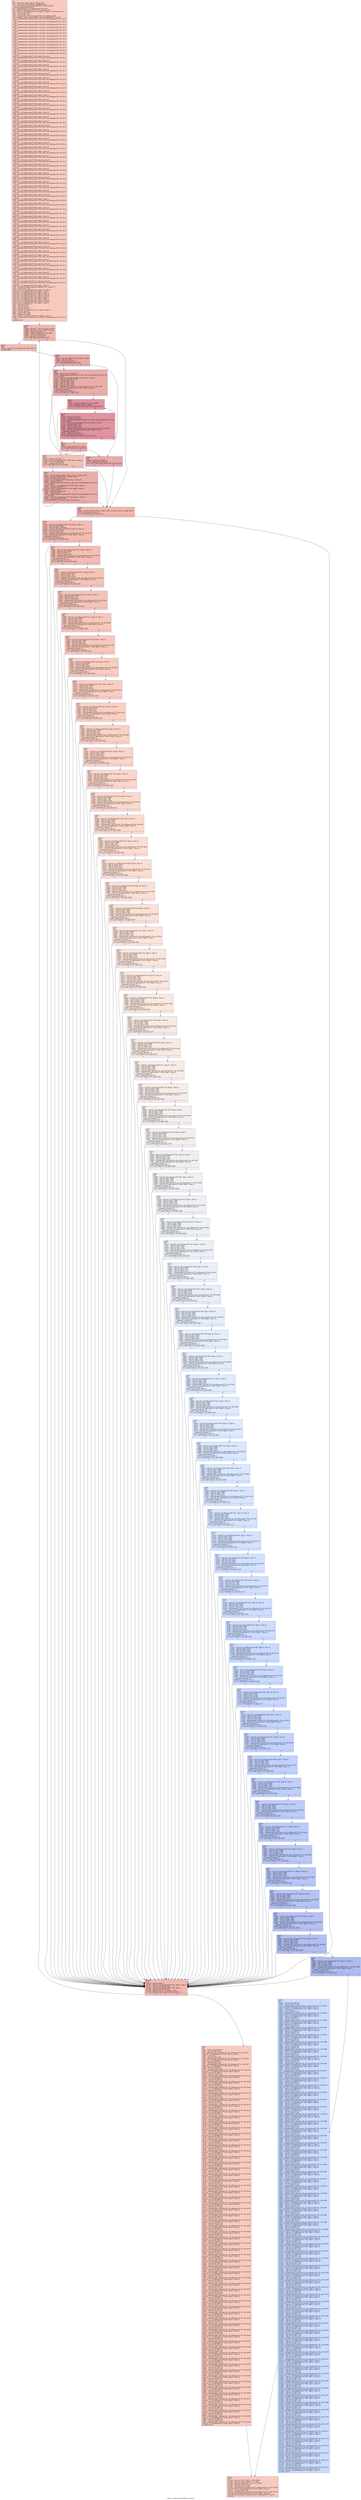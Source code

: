 digraph "CFG for '_Z8searcherPKiPiPm' function" {
	label="CFG for '_Z8searcherPKiPiPm' function";

	Node0x5ecd840 [shape=record,color="#3d50c3ff", style=filled, fillcolor="#ef886b70",label="{%3:\l  %4 = alloca [66 x i32], align 16, addrspace(5)\l  %5 = tail call i32 @llvm.amdgcn.workgroup.id.x()\l  %6 = tail call align 4 dereferenceable(64) i8 addrspace(4)*\l... @llvm.amdgcn.dispatch.ptr()\l  %7 = getelementptr i8, i8 addrspace(4)* %6, i64 4\l  %8 = bitcast i8 addrspace(4)* %7 to i16 addrspace(4)*\l  %9 = load i16, i16 addrspace(4)* %8, align 4, !range !4, !invariant.load !5\l  %10 = zext i16 %9 to i32\l  %11 = mul i32 %5, %10\l  %12 = bitcast [66 x i32] addrspace(5)* %4 to i8 addrspace(5)*\l  call void @llvm.lifetime.start.p5i8(i64 264, i8 addrspace(5)* %12) #3\l  %13 = getelementptr inbounds [66 x i32], [66 x i32] addrspace(5)* %4, i32 0,\l... i32 0\l  %14 = getelementptr inbounds [66 x i32], [66 x i32] addrspace(5)* %4, i32 0,\l... i32 1\l  %15 = getelementptr inbounds [66 x i32], [66 x i32] addrspace(5)* %4, i32 0,\l... i32 2\l  %16 = getelementptr inbounds [66 x i32], [66 x i32] addrspace(5)* %4, i32 0,\l... i32 3\l  %17 = getelementptr inbounds [66 x i32], [66 x i32] addrspace(5)* %4, i32 0,\l... i32 4\l  %18 = getelementptr inbounds [66 x i32], [66 x i32] addrspace(5)* %4, i32 0,\l... i32 5\l  %19 = getelementptr inbounds [66 x i32], [66 x i32] addrspace(5)* %4, i32 0,\l... i32 6\l  %20 = getelementptr inbounds [66 x i32], [66 x i32] addrspace(5)* %4, i32 0,\l... i32 7\l  %21 = getelementptr inbounds [66 x i32], [66 x i32] addrspace(5)* %4, i32 0,\l... i32 8\l  %22 = getelementptr inbounds [66 x i32], [66 x i32] addrspace(5)* %4, i32 0,\l... i32 9\l  %23 = getelementptr inbounds [66 x i32], [66 x i32] addrspace(5)* %4, i32 0,\l... i32 10\l  %24 = getelementptr inbounds [66 x i32], [66 x i32] addrspace(5)* %4, i32 0,\l... i32 11\l  %25 = getelementptr inbounds [66 x i32], [66 x i32] addrspace(5)* %4, i32 0,\l... i32 12\l  store i32 1, i32 addrspace(5)* %25, align 16, !tbaa !6\l  %26 = getelementptr inbounds [66 x i32], [66 x i32] addrspace(5)* %4, i32 0,\l... i32 13\l  store i32 1, i32 addrspace(5)* %26, align 4, !tbaa !6\l  %27 = getelementptr inbounds [66 x i32], [66 x i32] addrspace(5)* %4, i32 0,\l... i32 14\l  store i32 1, i32 addrspace(5)* %27, align 8, !tbaa !6\l  %28 = getelementptr inbounds [66 x i32], [66 x i32] addrspace(5)* %4, i32 0,\l... i32 15\l  store i32 1, i32 addrspace(5)* %28, align 4, !tbaa !6\l  %29 = getelementptr inbounds [66 x i32], [66 x i32] addrspace(5)* %4, i32 0,\l... i32 16\l  store i32 1, i32 addrspace(5)* %29, align 16, !tbaa !6\l  %30 = getelementptr inbounds [66 x i32], [66 x i32] addrspace(5)* %4, i32 0,\l... i32 17\l  store i32 1, i32 addrspace(5)* %30, align 4, !tbaa !6\l  %31 = getelementptr inbounds [66 x i32], [66 x i32] addrspace(5)* %4, i32 0,\l... i32 18\l  store i32 1, i32 addrspace(5)* %31, align 8, !tbaa !6\l  %32 = getelementptr inbounds [66 x i32], [66 x i32] addrspace(5)* %4, i32 0,\l... i32 19\l  store i32 1, i32 addrspace(5)* %32, align 4, !tbaa !6\l  %33 = getelementptr inbounds [66 x i32], [66 x i32] addrspace(5)* %4, i32 0,\l... i32 20\l  store i32 1, i32 addrspace(5)* %33, align 16, !tbaa !6\l  %34 = getelementptr inbounds [66 x i32], [66 x i32] addrspace(5)* %4, i32 0,\l... i32 21\l  store i32 1, i32 addrspace(5)* %34, align 4, !tbaa !6\l  %35 = getelementptr inbounds [66 x i32], [66 x i32] addrspace(5)* %4, i32 0,\l... i32 22\l  store i32 1, i32 addrspace(5)* %35, align 8, !tbaa !6\l  %36 = getelementptr inbounds [66 x i32], [66 x i32] addrspace(5)* %4, i32 0,\l... i32 23\l  store i32 1, i32 addrspace(5)* %36, align 4, !tbaa !6\l  %37 = getelementptr inbounds [66 x i32], [66 x i32] addrspace(5)* %4, i32 0,\l... i32 24\l  store i32 1, i32 addrspace(5)* %37, align 16, !tbaa !6\l  %38 = getelementptr inbounds [66 x i32], [66 x i32] addrspace(5)* %4, i32 0,\l... i32 25\l  store i32 1, i32 addrspace(5)* %38, align 4, !tbaa !6\l  %39 = getelementptr inbounds [66 x i32], [66 x i32] addrspace(5)* %4, i32 0,\l... i32 26\l  store i32 1, i32 addrspace(5)* %39, align 8, !tbaa !6\l  %40 = getelementptr inbounds [66 x i32], [66 x i32] addrspace(5)* %4, i32 0,\l... i32 27\l  store i32 1, i32 addrspace(5)* %40, align 4, !tbaa !6\l  %41 = getelementptr inbounds [66 x i32], [66 x i32] addrspace(5)* %4, i32 0,\l... i32 28\l  store i32 1, i32 addrspace(5)* %41, align 16, !tbaa !6\l  %42 = getelementptr inbounds [66 x i32], [66 x i32] addrspace(5)* %4, i32 0,\l... i32 29\l  store i32 1, i32 addrspace(5)* %42, align 4, !tbaa !6\l  %43 = getelementptr inbounds [66 x i32], [66 x i32] addrspace(5)* %4, i32 0,\l... i32 30\l  store i32 1, i32 addrspace(5)* %43, align 8, !tbaa !6\l  %44 = getelementptr inbounds [66 x i32], [66 x i32] addrspace(5)* %4, i32 0,\l... i32 31\l  store i32 1, i32 addrspace(5)* %44, align 4, !tbaa !6\l  %45 = getelementptr inbounds [66 x i32], [66 x i32] addrspace(5)* %4, i32 0,\l... i32 32\l  store i32 1, i32 addrspace(5)* %45, align 16, !tbaa !6\l  %46 = getelementptr inbounds [66 x i32], [66 x i32] addrspace(5)* %4, i32 0,\l... i32 33\l  store i32 1, i32 addrspace(5)* %46, align 4, !tbaa !6\l  %47 = getelementptr inbounds [66 x i32], [66 x i32] addrspace(5)* %4, i32 0,\l... i32 34\l  store i32 1, i32 addrspace(5)* %47, align 8, !tbaa !6\l  %48 = getelementptr inbounds [66 x i32], [66 x i32] addrspace(5)* %4, i32 0,\l... i32 35\l  store i32 1, i32 addrspace(5)* %48, align 4, !tbaa !6\l  %49 = getelementptr inbounds [66 x i32], [66 x i32] addrspace(5)* %4, i32 0,\l... i32 36\l  store i32 1, i32 addrspace(5)* %49, align 16, !tbaa !6\l  %50 = getelementptr inbounds [66 x i32], [66 x i32] addrspace(5)* %4, i32 0,\l... i32 37\l  store i32 1, i32 addrspace(5)* %50, align 4, !tbaa !6\l  %51 = getelementptr inbounds [66 x i32], [66 x i32] addrspace(5)* %4, i32 0,\l... i32 38\l  store i32 1, i32 addrspace(5)* %51, align 8, !tbaa !6\l  %52 = getelementptr inbounds [66 x i32], [66 x i32] addrspace(5)* %4, i32 0,\l... i32 39\l  store i32 1, i32 addrspace(5)* %52, align 4, !tbaa !6\l  %53 = getelementptr inbounds [66 x i32], [66 x i32] addrspace(5)* %4, i32 0,\l... i32 40\l  store i32 1, i32 addrspace(5)* %53, align 16, !tbaa !6\l  %54 = getelementptr inbounds [66 x i32], [66 x i32] addrspace(5)* %4, i32 0,\l... i32 41\l  store i32 1, i32 addrspace(5)* %54, align 4, !tbaa !6\l  %55 = getelementptr inbounds [66 x i32], [66 x i32] addrspace(5)* %4, i32 0,\l... i32 42\l  store i32 1, i32 addrspace(5)* %55, align 8, !tbaa !6\l  %56 = getelementptr inbounds [66 x i32], [66 x i32] addrspace(5)* %4, i32 0,\l... i32 43\l  store i32 1, i32 addrspace(5)* %56, align 4, !tbaa !6\l  %57 = getelementptr inbounds [66 x i32], [66 x i32] addrspace(5)* %4, i32 0,\l... i32 44\l  store i32 1, i32 addrspace(5)* %57, align 16, !tbaa !6\l  %58 = getelementptr inbounds [66 x i32], [66 x i32] addrspace(5)* %4, i32 0,\l... i32 45\l  store i32 1, i32 addrspace(5)* %58, align 4, !tbaa !6\l  %59 = getelementptr inbounds [66 x i32], [66 x i32] addrspace(5)* %4, i32 0,\l... i32 46\l  store i32 1, i32 addrspace(5)* %59, align 8, !tbaa !6\l  %60 = getelementptr inbounds [66 x i32], [66 x i32] addrspace(5)* %4, i32 0,\l... i32 47\l  store i32 1, i32 addrspace(5)* %60, align 4, !tbaa !6\l  %61 = getelementptr inbounds [66 x i32], [66 x i32] addrspace(5)* %4, i32 0,\l... i32 48\l  store i32 1, i32 addrspace(5)* %61, align 16, !tbaa !6\l  %62 = getelementptr inbounds [66 x i32], [66 x i32] addrspace(5)* %4, i32 0,\l... i32 49\l  store i32 1, i32 addrspace(5)* %62, align 4, !tbaa !6\l  %63 = getelementptr inbounds [66 x i32], [66 x i32] addrspace(5)* %4, i32 0,\l... i32 50\l  store i32 1, i32 addrspace(5)* %63, align 8, !tbaa !6\l  %64 = getelementptr inbounds [66 x i32], [66 x i32] addrspace(5)* %4, i32 0,\l... i32 51\l  store i32 1, i32 addrspace(5)* %64, align 4, !tbaa !6\l  %65 = getelementptr inbounds [66 x i32], [66 x i32] addrspace(5)* %4, i32 0,\l... i32 52\l  store i32 1, i32 addrspace(5)* %65, align 16, !tbaa !6\l  %66 = getelementptr inbounds [66 x i32], [66 x i32] addrspace(5)* %4, i32 0,\l... i32 53\l  store i32 1, i32 addrspace(5)* %66, align 4, !tbaa !6\l  %67 = getelementptr inbounds [66 x i32], [66 x i32] addrspace(5)* %4, i32 0,\l... i32 54\l  store i32 1, i32 addrspace(5)* %67, align 8, !tbaa !6\l  %68 = getelementptr inbounds [66 x i32], [66 x i32] addrspace(5)* %4, i32 0,\l... i32 55\l  store i32 1, i32 addrspace(5)* %68, align 4, !tbaa !6\l  %69 = getelementptr inbounds [66 x i32], [66 x i32] addrspace(5)* %4, i32 0,\l... i32 56\l  store i32 1, i32 addrspace(5)* %69, align 16, !tbaa !6\l  %70 = getelementptr inbounds [66 x i32], [66 x i32] addrspace(5)* %4, i32 0,\l... i32 57\l  store i32 1, i32 addrspace(5)* %70, align 4, !tbaa !6\l  %71 = getelementptr inbounds [66 x i32], [66 x i32] addrspace(5)* %4, i32 0,\l... i32 58\l  store i32 1, i32 addrspace(5)* %71, align 8, !tbaa !6\l  %72 = getelementptr inbounds [66 x i32], [66 x i32] addrspace(5)* %4, i32 0,\l... i32 59\l  store i32 1, i32 addrspace(5)* %72, align 4, !tbaa !6\l  %73 = getelementptr inbounds [66 x i32], [66 x i32] addrspace(5)* %4, i32 0,\l... i32 60\l  store i32 1, i32 addrspace(5)* %73, align 16, !tbaa !6\l  %74 = getelementptr inbounds [66 x i32], [66 x i32] addrspace(5)* %4, i32 0,\l... i32 61\l  store i32 1, i32 addrspace(5)* %74, align 4, !tbaa !6\l  %75 = getelementptr inbounds [66 x i32], [66 x i32] addrspace(5)* %4, i32 0,\l... i32 62\l  store i32 1, i32 addrspace(5)* %75, align 8, !tbaa !6\l  %76 = getelementptr inbounds [66 x i32], [66 x i32] addrspace(5)* %4, i32 0,\l... i32 63\l  store i32 1, i32 addrspace(5)* %76, align 4, !tbaa !6\l  %77 = getelementptr inbounds [66 x i32], [66 x i32] addrspace(5)* %4, i32 0,\l... i32 64\l  store i32 1, i32 addrspace(5)* %77, align 16, !tbaa !6\l  %78 = getelementptr inbounds [66 x i32], [66 x i32] addrspace(5)* %4, i32 0,\l... i32 65\l  store i32 1, i32 addrspace(5)* %78, align 4, !tbaa !6\l  %79 = tail call i32 @llvm.amdgcn.workitem.id.x(), !range !10\l  %80 = add i32 %11, %79\l  store i32 25, i32 addrspace(5)* %13, align 16, !tbaa !6\l  store i32 5, i32 addrspace(5)* %14, align 4, !tbaa !6\l  store i32 1, i32 addrspace(5)* %15, align 8, !tbaa !6\l  store i32 3, i32 addrspace(5)* %16, align 4, !tbaa !6\l  store i32 4, i32 addrspace(5)* %17, align 16, !tbaa !6\l  store i32 7, i32 addrspace(5)* %18, align 4, !tbaa !6\l  store i32 9, i32 addrspace(5)* %19, align 8, !tbaa !6\l  store i32 2, i32 addrspace(5)* %20, align 4, !tbaa !6\l  store i32 10, i32 addrspace(5)* %21, align 16, !tbaa !6\l  store i32 8, i32 addrspace(5)* %22, align 4, !tbaa !6\l  %81 = add nsw i32 %80, -1\l  %82 = freeze i32 %81\l  %83 = sdiv i32 %82, 64\l  %84 = add nsw i32 %83, 1\l  store i32 %84, i32 addrspace(5)* %23, align 8, !tbaa !6\l  %85 = mul i32 %83, 64\l  %86 = sub i32 %82, %85\l  %87 = add nsw i32 %86, 1\l  store i32 %87, i32 addrspace(5)* %24, align 4, !tbaa !6\l  %88 = getelementptr inbounds [66 x i32], [66 x i32] addrspace(5)* %4, i32 0,\l... i32 0\l  br label %285\l}"];
	Node0x5ecd840 -> Node0x5ed8c40;
	Node0x5ed8d40 [shape=record,color="#3d50c3ff", style=filled, fillcolor="#ef886b70",label="{%89:\l89:                                               \l  %90 = mul nsw i32 %80, 66\l  %91 = sext i32 %90 to i64\l  %92 = getelementptr inbounds i32, i32 addrspace(1)* %1, i64 %91\l  store i32 -1, i32 addrspace(1)* %92, align 4, !tbaa !6\l  %93 = or i32 %90, 1\l  %94 = sext i32 %93 to i64\l  %95 = getelementptr inbounds i32, i32 addrspace(1)* %1, i64 %94\l  store i32 -1, i32 addrspace(1)* %95, align 4, !tbaa !6\l  %96 = add nsw i32 %90, 2\l  %97 = sext i32 %96 to i64\l  %98 = getelementptr inbounds i32, i32 addrspace(1)* %1, i64 %97\l  store i32 -1, i32 addrspace(1)* %98, align 4, !tbaa !6\l  %99 = add nsw i32 %90, 3\l  %100 = sext i32 %99 to i64\l  %101 = getelementptr inbounds i32, i32 addrspace(1)* %1, i64 %100\l  store i32 -1, i32 addrspace(1)* %101, align 4, !tbaa !6\l  %102 = add nsw i32 %90, 4\l  %103 = sext i32 %102 to i64\l  %104 = getelementptr inbounds i32, i32 addrspace(1)* %1, i64 %103\l  store i32 -1, i32 addrspace(1)* %104, align 4, !tbaa !6\l  %105 = add nsw i32 %90, 5\l  %106 = sext i32 %105 to i64\l  %107 = getelementptr inbounds i32, i32 addrspace(1)* %1, i64 %106\l  store i32 -1, i32 addrspace(1)* %107, align 4, !tbaa !6\l  %108 = add nsw i32 %90, 6\l  %109 = sext i32 %108 to i64\l  %110 = getelementptr inbounds i32, i32 addrspace(1)* %1, i64 %109\l  store i32 -1, i32 addrspace(1)* %110, align 4, !tbaa !6\l  %111 = add nsw i32 %90, 7\l  %112 = sext i32 %111 to i64\l  %113 = getelementptr inbounds i32, i32 addrspace(1)* %1, i64 %112\l  store i32 -1, i32 addrspace(1)* %113, align 4, !tbaa !6\l  %114 = add nsw i32 %90, 8\l  %115 = sext i32 %114 to i64\l  %116 = getelementptr inbounds i32, i32 addrspace(1)* %1, i64 %115\l  store i32 -1, i32 addrspace(1)* %116, align 4, !tbaa !6\l  %117 = add nsw i32 %90, 9\l  %118 = sext i32 %117 to i64\l  %119 = getelementptr inbounds i32, i32 addrspace(1)* %1, i64 %118\l  store i32 -1, i32 addrspace(1)* %119, align 4, !tbaa !6\l  %120 = add nsw i32 %90, 10\l  %121 = sext i32 %120 to i64\l  %122 = getelementptr inbounds i32, i32 addrspace(1)* %1, i64 %121\l  store i32 -1, i32 addrspace(1)* %122, align 4, !tbaa !6\l  %123 = add nsw i32 %90, 11\l  %124 = sext i32 %123 to i64\l  %125 = getelementptr inbounds i32, i32 addrspace(1)* %1, i64 %124\l  store i32 -1, i32 addrspace(1)* %125, align 4, !tbaa !6\l  %126 = add nsw i32 %90, 12\l  %127 = sext i32 %126 to i64\l  %128 = getelementptr inbounds i32, i32 addrspace(1)* %1, i64 %127\l  store i32 -1, i32 addrspace(1)* %128, align 4, !tbaa !6\l  %129 = add nsw i32 %90, 13\l  %130 = sext i32 %129 to i64\l  %131 = getelementptr inbounds i32, i32 addrspace(1)* %1, i64 %130\l  store i32 -1, i32 addrspace(1)* %131, align 4, !tbaa !6\l  %132 = add nsw i32 %90, 14\l  %133 = sext i32 %132 to i64\l  %134 = getelementptr inbounds i32, i32 addrspace(1)* %1, i64 %133\l  store i32 -1, i32 addrspace(1)* %134, align 4, !tbaa !6\l  %135 = add nsw i32 %90, 15\l  %136 = sext i32 %135 to i64\l  %137 = getelementptr inbounds i32, i32 addrspace(1)* %1, i64 %136\l  store i32 -1, i32 addrspace(1)* %137, align 4, !tbaa !6\l  %138 = add nsw i32 %90, 16\l  %139 = sext i32 %138 to i64\l  %140 = getelementptr inbounds i32, i32 addrspace(1)* %1, i64 %139\l  store i32 -1, i32 addrspace(1)* %140, align 4, !tbaa !6\l  %141 = add nsw i32 %90, 17\l  %142 = sext i32 %141 to i64\l  %143 = getelementptr inbounds i32, i32 addrspace(1)* %1, i64 %142\l  store i32 -1, i32 addrspace(1)* %143, align 4, !tbaa !6\l  %144 = add nsw i32 %90, 18\l  %145 = sext i32 %144 to i64\l  %146 = getelementptr inbounds i32, i32 addrspace(1)* %1, i64 %145\l  store i32 -1, i32 addrspace(1)* %146, align 4, !tbaa !6\l  %147 = add nsw i32 %90, 19\l  %148 = sext i32 %147 to i64\l  %149 = getelementptr inbounds i32, i32 addrspace(1)* %1, i64 %148\l  store i32 -1, i32 addrspace(1)* %149, align 4, !tbaa !6\l  %150 = add nsw i32 %90, 20\l  %151 = sext i32 %150 to i64\l  %152 = getelementptr inbounds i32, i32 addrspace(1)* %1, i64 %151\l  store i32 -1, i32 addrspace(1)* %152, align 4, !tbaa !6\l  %153 = add nsw i32 %90, 21\l  %154 = sext i32 %153 to i64\l  %155 = getelementptr inbounds i32, i32 addrspace(1)* %1, i64 %154\l  store i32 -1, i32 addrspace(1)* %155, align 4, !tbaa !6\l  %156 = add nsw i32 %90, 22\l  %157 = sext i32 %156 to i64\l  %158 = getelementptr inbounds i32, i32 addrspace(1)* %1, i64 %157\l  store i32 -1, i32 addrspace(1)* %158, align 4, !tbaa !6\l  %159 = add nsw i32 %90, 23\l  %160 = sext i32 %159 to i64\l  %161 = getelementptr inbounds i32, i32 addrspace(1)* %1, i64 %160\l  store i32 -1, i32 addrspace(1)* %161, align 4, !tbaa !6\l  %162 = add nsw i32 %90, 24\l  %163 = sext i32 %162 to i64\l  %164 = getelementptr inbounds i32, i32 addrspace(1)* %1, i64 %163\l  store i32 -1, i32 addrspace(1)* %164, align 4, !tbaa !6\l  %165 = add nsw i32 %90, 25\l  %166 = sext i32 %165 to i64\l  %167 = getelementptr inbounds i32, i32 addrspace(1)* %1, i64 %166\l  store i32 -1, i32 addrspace(1)* %167, align 4, !tbaa !6\l  %168 = add nsw i32 %90, 26\l  %169 = sext i32 %168 to i64\l  %170 = getelementptr inbounds i32, i32 addrspace(1)* %1, i64 %169\l  store i32 -1, i32 addrspace(1)* %170, align 4, !tbaa !6\l  %171 = add nsw i32 %90, 27\l  %172 = sext i32 %171 to i64\l  %173 = getelementptr inbounds i32, i32 addrspace(1)* %1, i64 %172\l  store i32 -1, i32 addrspace(1)* %173, align 4, !tbaa !6\l  %174 = add nsw i32 %90, 28\l  %175 = sext i32 %174 to i64\l  %176 = getelementptr inbounds i32, i32 addrspace(1)* %1, i64 %175\l  store i32 -1, i32 addrspace(1)* %176, align 4, !tbaa !6\l  %177 = add nsw i32 %90, 29\l  %178 = sext i32 %177 to i64\l  %179 = getelementptr inbounds i32, i32 addrspace(1)* %1, i64 %178\l  store i32 -1, i32 addrspace(1)* %179, align 4, !tbaa !6\l  %180 = add nsw i32 %90, 30\l  %181 = sext i32 %180 to i64\l  %182 = getelementptr inbounds i32, i32 addrspace(1)* %1, i64 %181\l  store i32 -1, i32 addrspace(1)* %182, align 4, !tbaa !6\l  %183 = add nsw i32 %90, 31\l  %184 = sext i32 %183 to i64\l  %185 = getelementptr inbounds i32, i32 addrspace(1)* %1, i64 %184\l  store i32 -1, i32 addrspace(1)* %185, align 4, !tbaa !6\l  %186 = add nsw i32 %90, 32\l  %187 = sext i32 %186 to i64\l  %188 = getelementptr inbounds i32, i32 addrspace(1)* %1, i64 %187\l  store i32 -1, i32 addrspace(1)* %188, align 4, !tbaa !6\l  %189 = add nsw i32 %90, 33\l  %190 = sext i32 %189 to i64\l  %191 = getelementptr inbounds i32, i32 addrspace(1)* %1, i64 %190\l  store i32 -1, i32 addrspace(1)* %191, align 4, !tbaa !6\l  %192 = add nsw i32 %90, 34\l  %193 = sext i32 %192 to i64\l  %194 = getelementptr inbounds i32, i32 addrspace(1)* %1, i64 %193\l  store i32 -1, i32 addrspace(1)* %194, align 4, !tbaa !6\l  %195 = add nsw i32 %90, 35\l  %196 = sext i32 %195 to i64\l  %197 = getelementptr inbounds i32, i32 addrspace(1)* %1, i64 %196\l  store i32 -1, i32 addrspace(1)* %197, align 4, !tbaa !6\l  %198 = add nsw i32 %90, 36\l  %199 = sext i32 %198 to i64\l  %200 = getelementptr inbounds i32, i32 addrspace(1)* %1, i64 %199\l  store i32 -1, i32 addrspace(1)* %200, align 4, !tbaa !6\l  %201 = add nsw i32 %90, 37\l  %202 = sext i32 %201 to i64\l  %203 = getelementptr inbounds i32, i32 addrspace(1)* %1, i64 %202\l  store i32 -1, i32 addrspace(1)* %203, align 4, !tbaa !6\l  %204 = add nsw i32 %90, 38\l  %205 = sext i32 %204 to i64\l  %206 = getelementptr inbounds i32, i32 addrspace(1)* %1, i64 %205\l  store i32 -1, i32 addrspace(1)* %206, align 4, !tbaa !6\l  %207 = add nsw i32 %90, 39\l  %208 = sext i32 %207 to i64\l  %209 = getelementptr inbounds i32, i32 addrspace(1)* %1, i64 %208\l  store i32 -1, i32 addrspace(1)* %209, align 4, !tbaa !6\l  %210 = add nsw i32 %90, 40\l  %211 = sext i32 %210 to i64\l  %212 = getelementptr inbounds i32, i32 addrspace(1)* %1, i64 %211\l  store i32 -1, i32 addrspace(1)* %212, align 4, !tbaa !6\l  %213 = add nsw i32 %90, 41\l  %214 = sext i32 %213 to i64\l  %215 = getelementptr inbounds i32, i32 addrspace(1)* %1, i64 %214\l  store i32 -1, i32 addrspace(1)* %215, align 4, !tbaa !6\l  %216 = add nsw i32 %90, 42\l  %217 = sext i32 %216 to i64\l  %218 = getelementptr inbounds i32, i32 addrspace(1)* %1, i64 %217\l  store i32 -1, i32 addrspace(1)* %218, align 4, !tbaa !6\l  %219 = add nsw i32 %90, 43\l  %220 = sext i32 %219 to i64\l  %221 = getelementptr inbounds i32, i32 addrspace(1)* %1, i64 %220\l  store i32 -1, i32 addrspace(1)* %221, align 4, !tbaa !6\l  %222 = add nsw i32 %90, 44\l  %223 = sext i32 %222 to i64\l  %224 = getelementptr inbounds i32, i32 addrspace(1)* %1, i64 %223\l  store i32 -1, i32 addrspace(1)* %224, align 4, !tbaa !6\l  %225 = add nsw i32 %90, 45\l  %226 = sext i32 %225 to i64\l  %227 = getelementptr inbounds i32, i32 addrspace(1)* %1, i64 %226\l  store i32 -1, i32 addrspace(1)* %227, align 4, !tbaa !6\l  %228 = add nsw i32 %90, 46\l  %229 = sext i32 %228 to i64\l  %230 = getelementptr inbounds i32, i32 addrspace(1)* %1, i64 %229\l  store i32 -1, i32 addrspace(1)* %230, align 4, !tbaa !6\l  %231 = add nsw i32 %90, 47\l  %232 = sext i32 %231 to i64\l  %233 = getelementptr inbounds i32, i32 addrspace(1)* %1, i64 %232\l  store i32 -1, i32 addrspace(1)* %233, align 4, !tbaa !6\l  %234 = add nsw i32 %90, 48\l  %235 = sext i32 %234 to i64\l  %236 = getelementptr inbounds i32, i32 addrspace(1)* %1, i64 %235\l  store i32 -1, i32 addrspace(1)* %236, align 4, !tbaa !6\l  %237 = add nsw i32 %90, 49\l  %238 = sext i32 %237 to i64\l  %239 = getelementptr inbounds i32, i32 addrspace(1)* %1, i64 %238\l  store i32 -1, i32 addrspace(1)* %239, align 4, !tbaa !6\l  %240 = add nsw i32 %90, 50\l  %241 = sext i32 %240 to i64\l  %242 = getelementptr inbounds i32, i32 addrspace(1)* %1, i64 %241\l  store i32 -1, i32 addrspace(1)* %242, align 4, !tbaa !6\l  %243 = add nsw i32 %90, 51\l  %244 = sext i32 %243 to i64\l  %245 = getelementptr inbounds i32, i32 addrspace(1)* %1, i64 %244\l  store i32 -1, i32 addrspace(1)* %245, align 4, !tbaa !6\l  %246 = add nsw i32 %90, 52\l  %247 = sext i32 %246 to i64\l  %248 = getelementptr inbounds i32, i32 addrspace(1)* %1, i64 %247\l  store i32 -1, i32 addrspace(1)* %248, align 4, !tbaa !6\l  %249 = add nsw i32 %90, 53\l  %250 = sext i32 %249 to i64\l  %251 = getelementptr inbounds i32, i32 addrspace(1)* %1, i64 %250\l  store i32 -1, i32 addrspace(1)* %251, align 4, !tbaa !6\l  %252 = add nsw i32 %90, 54\l  %253 = sext i32 %252 to i64\l  %254 = getelementptr inbounds i32, i32 addrspace(1)* %1, i64 %253\l  store i32 -1, i32 addrspace(1)* %254, align 4, !tbaa !6\l  %255 = add nsw i32 %90, 55\l  %256 = sext i32 %255 to i64\l  %257 = getelementptr inbounds i32, i32 addrspace(1)* %1, i64 %256\l  store i32 -1, i32 addrspace(1)* %257, align 4, !tbaa !6\l  %258 = add nsw i32 %90, 56\l  %259 = sext i32 %258 to i64\l  %260 = getelementptr inbounds i32, i32 addrspace(1)* %1, i64 %259\l  store i32 -1, i32 addrspace(1)* %260, align 4, !tbaa !6\l  %261 = add nsw i32 %90, 57\l  %262 = sext i32 %261 to i64\l  %263 = getelementptr inbounds i32, i32 addrspace(1)* %1, i64 %262\l  store i32 -1, i32 addrspace(1)* %263, align 4, !tbaa !6\l  %264 = add nsw i32 %90, 58\l  %265 = sext i32 %264 to i64\l  %266 = getelementptr inbounds i32, i32 addrspace(1)* %1, i64 %265\l  store i32 -1, i32 addrspace(1)* %266, align 4, !tbaa !6\l  %267 = add nsw i32 %90, 59\l  %268 = sext i32 %267 to i64\l  %269 = getelementptr inbounds i32, i32 addrspace(1)* %1, i64 %268\l  store i32 -1, i32 addrspace(1)* %269, align 4, !tbaa !6\l  %270 = add nsw i32 %90, 60\l  %271 = sext i32 %270 to i64\l  %272 = getelementptr inbounds i32, i32 addrspace(1)* %1, i64 %271\l  store i32 -1, i32 addrspace(1)* %272, align 4, !tbaa !6\l  %273 = add nsw i32 %90, 61\l  %274 = sext i32 %273 to i64\l  %275 = getelementptr inbounds i32, i32 addrspace(1)* %1, i64 %274\l  store i32 -1, i32 addrspace(1)* %275, align 4, !tbaa !6\l  %276 = add nsw i32 %90, 62\l  %277 = sext i32 %276 to i64\l  %278 = getelementptr inbounds i32, i32 addrspace(1)* %1, i64 %277\l  store i32 -1, i32 addrspace(1)* %278, align 4, !tbaa !6\l  %279 = add nsw i32 %90, 63\l  %280 = sext i32 %279 to i64\l  %281 = getelementptr inbounds i32, i32 addrspace(1)* %1, i64 %280\l  store i32 -1, i32 addrspace(1)* %281, align 4, !tbaa !6\l  %282 = add nsw i32 %90, 64\l  %283 = sext i32 %282 to i64\l  %284 = getelementptr inbounds i32, i32 addrspace(1)* %1, i64 %283\l  store i32 -1, i32 addrspace(1)* %284, align 4, !tbaa !6\l  br label %1141\l}"];
	Node0x5ed8d40 -> Node0x5ed5490;
	Node0x5ed8c40 [shape=record,color="#3d50c3ff", style=filled, fillcolor="#dc5d4a70",label="{%285:\l285:                                              \l  %286 = phi i64 [ 1, %3 ], [ %1135, %1134 ]\l  %287 = phi i64 [ 1, %3 ], [ %349, %1134 ]\l  %288 = icmp eq i64 %287, 1\l  %289 = select i1 %288, i64 2, i64 %287\l  %290 = trunc i64 %289 to i32\l  %291 = icmp slt i32 %290, 67\l  br i1 %291, label %292, label %348\l|{<s0>T|<s1>F}}"];
	Node0x5ed8c40:s0 -> Node0x5ee5230;
	Node0x5ed8c40:s1 -> Node0x5ee52c0;
	Node0x5ee5230 [shape=record,color="#3d50c3ff", style=filled, fillcolor="#e1675170",label="{%292:\l292:                                              \l  %293 = load i32, i32 addrspace(5)* %88, align 16\l  br label %294\l}"];
	Node0x5ee5230 -> Node0x5ee5470;
	Node0x5ee5470 [shape=record,color="#3d50c3ff", style=filled, fillcolor="#cc403a70",label="{%294:\l294:                                              \l  %295 = phi i32 [ %346, %345 ], [ %290, %292 ]\l  %296 = add i32 %295, -1\l  %297 = icmp sgt i32 %295, 1\l  br i1 %297, label %298, label %345\l|{<s0>T|<s1>F}}"];
	Node0x5ee5470:s0 -> Node0x5ee57c0;
	Node0x5ee5470:s1 -> Node0x5ee5560;
	Node0x5ee57c0 [shape=record,color="#3d50c3ff", style=filled, fillcolor="#d0473d70",label="{%298:\l298:                                              \l  %299 = shl nuw nsw i32 %296, 6\l  %300 = getelementptr inbounds [66 x i32], [66 x i32] addrspace(5)* %4, i32\l... 0, i32 %296\l  %301 = load i32, i32 addrspace(5)* %300, align 4, !tbaa !6\l  %302 = add nsw i32 %301, %299\l  %303 = mul i32 %302, 4224\l  %304 = add i32 %303, -4225\l  %305 = add i32 %304, %293\l  %306 = sext i32 %305 to i64\l  %307 = getelementptr inbounds i32, i32 addrspace(1)* %0, i64 %306\l  %308 = load i32, i32 addrspace(1)* %307, align 4, !tbaa !6,\l... !amdgpu.noclobber !5\l  %309 = icmp eq i32 %308, 0\l  br i1 %309, label %327, label %310\l|{<s0>T|<s1>F}}"];
	Node0x5ee57c0:s0 -> Node0x5ee65c0;
	Node0x5ee57c0:s1 -> Node0x5ee6650;
	Node0x5ee6650 [shape=record,color="#b70d28ff", style=filled, fillcolor="#b70d2870",label="{%310:\l310:                                              \l  %311 = phi i32 [ %324, %313 ], [ 2, %298 ]\l  %312 = icmp eq i32 %311, %295\l  br i1 %312, label %325, label %313, !llvm.loop !11\l|{<s0>T|<s1>F}}"];
	Node0x5ee6650:s0 -> Node0x5ee6990;
	Node0x5ee6650:s1 -> Node0x5ee67c0;
	Node0x5ee67c0 [shape=record,color="#b70d28ff", style=filled, fillcolor="#b70d2870",label="{%313:\l313:                                              \l  %314 = add nsw i32 %311, -1\l  %315 = shl nsw i32 %314, 6\l  %316 = getelementptr inbounds [66 x i32], [66 x i32] addrspace(5)* %4, i32\l... 0, i32 %314\l  %317 = load i32, i32 addrspace(5)* %316, align 4, !tbaa !6\l  %318 = add i32 %304, %317\l  %319 = add i32 %318, %315\l  %320 = sext i32 %319 to i64\l  %321 = getelementptr inbounds i32, i32 addrspace(1)* %0, i64 %320\l  %322 = load i32, i32 addrspace(1)* %321, align 4, !tbaa !6,\l... !amdgpu.noclobber !5\l  %323 = icmp eq i32 %322, 0\l  %324 = add nuw nsw i32 %311, 1\l  br i1 %323, label %325, label %310, !llvm.loop !11\l|{<s0>T|<s1>F}}"];
	Node0x5ee67c0:s0 -> Node0x5ee6990;
	Node0x5ee67c0:s1 -> Node0x5ee6650;
	Node0x5ee6990 [shape=record,color="#3d50c3ff", style=filled, fillcolor="#d0473d70",label="{%325:\l325:                                              \l  %326 = icmp slt i32 %311, %295\l  br i1 %326, label %327, label %345\l|{<s0>T|<s1>F}}"];
	Node0x5ee6990:s0 -> Node0x5ee65c0;
	Node0x5ee6990:s1 -> Node0x5ee5560;
	Node0x5ee65c0 [shape=record,color="#3d50c3ff", style=filled, fillcolor="#e5705870",label="{%327:\l327:                                              \l  %328 = add nsw i32 %301, 1\l  store i32 %328, i32 addrspace(5)* %300, align 4, !tbaa !6\l  %329 = sext i32 %295 to i64\l  %330 = icmp eq i32 %328, 65\l  br i1 %330, label %331, label %348\l|{<s0>T|<s1>F}}"];
	Node0x5ee65c0:s0 -> Node0x5ee7c70;
	Node0x5ee65c0:s1 -> Node0x5ee52c0;
	Node0x5ee7c70 [shape=record,color="#3d50c3ff", style=filled, fillcolor="#d0473d70",label="{%331:\l331:                                              \l  %332 = phi i32 addrspace(5)* [ %342, %331 ], [ %300, %327 ]\l  %333 = phi i64 [ %339, %331 ], [ %329, %327 ]\l  %334 = trunc i64 %333 to i32\l  store i32 1, i32 addrspace(5)* %332, align 4, !tbaa !6\l  %335 = add i32 %334, -2\l  %336 = getelementptr inbounds [66 x i32], [66 x i32] addrspace(5)* %4, i32\l... 0, i32 %335\l  %337 = load i32, i32 addrspace(5)* %336, align 4, !tbaa !6\l  %338 = add nsw i32 %337, 1\l  store i32 %338, i32 addrspace(5)* %336, align 4, !tbaa !6\l  %339 = add i64 %333, -1\l  %340 = trunc i64 %339 to i32\l  %341 = add i32 %340, -1\l  %342 = getelementptr inbounds [66 x i32], [66 x i32] addrspace(5)* %4, i32\l... 0, i32 %341\l  %343 = load i32, i32 addrspace(5)* %342, align 4, !tbaa !6\l  %344 = icmp eq i32 %343, 65\l  br i1 %344, label %331, label %348, !llvm.loop !13\l|{<s0>T|<s1>F}}"];
	Node0x5ee7c70:s0 -> Node0x5ee7c70;
	Node0x5ee7c70:s1 -> Node0x5ee52c0;
	Node0x5ee5560 [shape=record,color="#3d50c3ff", style=filled, fillcolor="#cc403a70",label="{%345:\l345:                                              \l  %346 = add nsw i32 %295, 1\l  %347 = icmp slt i32 %295, 66\l  br i1 %347, label %294, label %348, !llvm.loop !14\l|{<s0>T|<s1>F}}"];
	Node0x5ee5560:s0 -> Node0x5ee5470;
	Node0x5ee5560:s1 -> Node0x5ee52c0;
	Node0x5ee52c0 [shape=record,color="#3d50c3ff", style=filled, fillcolor="#dc5d4a70",label="{%348:\l348:                                              \l  %349 = phi i64 [ %329, %327 ], [ %287, %285 ], [ %339, %331 ], [ %289, %345 ]\l  %350 = icmp eq i64 %349, 66\l  br i1 %350, label %351, label %1134\l|{<s0>T|<s1>F}}"];
	Node0x5ee52c0:s0 -> Node0x5ee8bc0;
	Node0x5ee52c0:s1 -> Node0x5edb170;
	Node0x5ee8bc0 [shape=record,color="#3d50c3ff", style=filled, fillcolor="#e1675170",label="{%351:\l351:                                              \l  %352 = load i32, i32 addrspace(5)* %78, align 4, !tbaa !6\l  %353 = mul i32 %352, 4224\l  %354 = add i32 %353, 17567615\l  %355 = load i32, i32 addrspace(5)* %13, align 16, !tbaa !6\l  %356 = add i32 %354, %355\l  %357 = sext i32 %356 to i64\l  %358 = getelementptr inbounds i32, i32 addrspace(1)* %0, i64 %357\l  %359 = load i32, i32 addrspace(1)* %358, align 4, !tbaa !6,\l... !amdgpu.noclobber !5\l  %360 = icmp eq i32 %359, 0\l  br i1 %360, label %1134, label %361\l|{<s0>T|<s1>F}}"];
	Node0x5ee8bc0:s0 -> Node0x5edb170;
	Node0x5ee8bc0:s1 -> Node0x5ee9160;
	Node0x5ee9160 [shape=record,color="#3d50c3ff", style=filled, fillcolor="#e36c5570",label="{%361:\l361:                                              \l  %362 = load i32, i32 addrspace(5)* %14, align 4, !tbaa !6\l  %363 = add i32 %354, %362\l  %364 = add i32 %363, 64\l  %365 = sext i32 %364 to i64\l  %366 = getelementptr inbounds i32, i32 addrspace(1)* %0, i64 %365\l  %367 = load i32, i32 addrspace(1)* %366, align 4, !tbaa !6,\l... !amdgpu.noclobber !5\l  %368 = icmp eq i32 %367, 0\l  br i1 %368, label %1134, label %369\l|{<s0>T|<s1>F}}"];
	Node0x5ee9160:s0 -> Node0x5edb170;
	Node0x5ee9160:s1 -> Node0x5ee9600;
	Node0x5ee9600 [shape=record,color="#3d50c3ff", style=filled, fillcolor="#e8765c70",label="{%369:\l369:                                              \l  %370 = load i32, i32 addrspace(5)* %15, align 8, !tbaa !6\l  %371 = add i32 %354, %370\l  %372 = add i32 %371, 128\l  %373 = sext i32 %372 to i64\l  %374 = getelementptr inbounds i32, i32 addrspace(1)* %0, i64 %373\l  %375 = load i32, i32 addrspace(1)* %374, align 4, !tbaa !6,\l... !amdgpu.noclobber !5\l  %376 = icmp eq i32 %375, 0\l  br i1 %376, label %1134, label %377\l|{<s0>T|<s1>F}}"];
	Node0x5ee9600:s0 -> Node0x5edb170;
	Node0x5ee9600:s1 -> Node0x5ee9ae0;
	Node0x5ee9ae0 [shape=record,color="#3d50c3ff", style=filled, fillcolor="#e97a5f70",label="{%377:\l377:                                              \l  %378 = load i32, i32 addrspace(5)* %16, align 4, !tbaa !6\l  %379 = add i32 %354, %378\l  %380 = add i32 %379, 192\l  %381 = sext i32 %380 to i64\l  %382 = getelementptr inbounds i32, i32 addrspace(1)* %0, i64 %381\l  %383 = load i32, i32 addrspace(1)* %382, align 4, !tbaa !6,\l... !amdgpu.noclobber !5\l  %384 = icmp eq i32 %383, 0\l  br i1 %384, label %1134, label %385\l|{<s0>T|<s1>F}}"];
	Node0x5ee9ae0:s0 -> Node0x5edb170;
	Node0x5ee9ae0:s1 -> Node0x5ee9ff0;
	Node0x5ee9ff0 [shape=record,color="#3d50c3ff", style=filled, fillcolor="#ec7f6370",label="{%385:\l385:                                              \l  %386 = load i32, i32 addrspace(5)* %17, align 16, !tbaa !6\l  %387 = add i32 %354, %386\l  %388 = add i32 %387, 256\l  %389 = sext i32 %388 to i64\l  %390 = getelementptr inbounds i32, i32 addrspace(1)* %0, i64 %389\l  %391 = load i32, i32 addrspace(1)* %390, align 4, !tbaa !6,\l... !amdgpu.noclobber !5\l  %392 = icmp eq i32 %391, 0\l  br i1 %392, label %1134, label %393\l|{<s0>T|<s1>F}}"];
	Node0x5ee9ff0:s0 -> Node0x5edb170;
	Node0x5ee9ff0:s1 -> Node0x5eea500;
	Node0x5eea500 [shape=record,color="#3d50c3ff", style=filled, fillcolor="#ed836670",label="{%393:\l393:                                              \l  %394 = load i32, i32 addrspace(5)* %18, align 4, !tbaa !6\l  %395 = add i32 %354, %394\l  %396 = add i32 %395, 320\l  %397 = sext i32 %396 to i64\l  %398 = getelementptr inbounds i32, i32 addrspace(1)* %0, i64 %397\l  %399 = load i32, i32 addrspace(1)* %398, align 4, !tbaa !6,\l... !amdgpu.noclobber !5\l  %400 = icmp eq i32 %399, 0\l  br i1 %400, label %1134, label %401\l|{<s0>T|<s1>F}}"];
	Node0x5eea500:s0 -> Node0x5edb170;
	Node0x5eea500:s1 -> Node0x5eeaa10;
	Node0x5eeaa10 [shape=record,color="#3d50c3ff", style=filled, fillcolor="#f08b6e70",label="{%401:\l401:                                              \l  %402 = load i32, i32 addrspace(5)* %19, align 8, !tbaa !6\l  %403 = add i32 %354, %402\l  %404 = add i32 %403, 384\l  %405 = sext i32 %404 to i64\l  %406 = getelementptr inbounds i32, i32 addrspace(1)* %0, i64 %405\l  %407 = load i32, i32 addrspace(1)* %406, align 4, !tbaa !6,\l... !amdgpu.noclobber !5\l  %408 = icmp eq i32 %407, 0\l  br i1 %408, label %1134, label %409\l|{<s0>T|<s1>F}}"];
	Node0x5eeaa10:s0 -> Node0x5edb170;
	Node0x5eeaa10:s1 -> Node0x5eeaf20;
	Node0x5eeaf20 [shape=record,color="#3d50c3ff", style=filled, fillcolor="#f2907270",label="{%409:\l409:                                              \l  %410 = load i32, i32 addrspace(5)* %20, align 4, !tbaa !6\l  %411 = add i32 %354, %410\l  %412 = add i32 %411, 448\l  %413 = sext i32 %412 to i64\l  %414 = getelementptr inbounds i32, i32 addrspace(1)* %0, i64 %413\l  %415 = load i32, i32 addrspace(1)* %414, align 4, !tbaa !6,\l... !amdgpu.noclobber !5\l  %416 = icmp eq i32 %415, 0\l  br i1 %416, label %1134, label %417\l|{<s0>T|<s1>F}}"];
	Node0x5eeaf20:s0 -> Node0x5edb170;
	Node0x5eeaf20:s1 -> Node0x5eeb430;
	Node0x5eeb430 [shape=record,color="#3d50c3ff", style=filled, fillcolor="#f3947570",label="{%417:\l417:                                              \l  %418 = load i32, i32 addrspace(5)* %21, align 16, !tbaa !6\l  %419 = add i32 %354, %418\l  %420 = add i32 %419, 512\l  %421 = sext i32 %420 to i64\l  %422 = getelementptr inbounds i32, i32 addrspace(1)* %0, i64 %421\l  %423 = load i32, i32 addrspace(1)* %422, align 4, !tbaa !6,\l... !amdgpu.noclobber !5\l  %424 = icmp eq i32 %423, 0\l  br i1 %424, label %1134, label %425\l|{<s0>T|<s1>F}}"];
	Node0x5eeb430:s0 -> Node0x5edb170;
	Node0x5eeb430:s1 -> Node0x5eeb940;
	Node0x5eeb940 [shape=record,color="#3d50c3ff", style=filled, fillcolor="#f4987a70",label="{%425:\l425:                                              \l  %426 = load i32, i32 addrspace(5)* %22, align 4, !tbaa !6\l  %427 = add i32 %354, %426\l  %428 = add i32 %427, 576\l  %429 = sext i32 %428 to i64\l  %430 = getelementptr inbounds i32, i32 addrspace(1)* %0, i64 %429\l  %431 = load i32, i32 addrspace(1)* %430, align 4, !tbaa !6,\l... !amdgpu.noclobber !5\l  %432 = icmp eq i32 %431, 0\l  br i1 %432, label %1134, label %433\l|{<s0>T|<s1>F}}"];
	Node0x5eeb940:s0 -> Node0x5edb170;
	Node0x5eeb940:s1 -> Node0x5eebe50;
	Node0x5eebe50 [shape=record,color="#3d50c3ff", style=filled, fillcolor="#f5a08170",label="{%433:\l433:                                              \l  %434 = load i32, i32 addrspace(5)* %23, align 8, !tbaa !6\l  %435 = add i32 %354, %434\l  %436 = add i32 %435, 640\l  %437 = sext i32 %436 to i64\l  %438 = getelementptr inbounds i32, i32 addrspace(1)* %0, i64 %437\l  %439 = load i32, i32 addrspace(1)* %438, align 4, !tbaa !6,\l... !amdgpu.noclobber !5\l  %440 = icmp eq i32 %439, 0\l  br i1 %440, label %1134, label %441\l|{<s0>T|<s1>F}}"];
	Node0x5eebe50:s0 -> Node0x5edb170;
	Node0x5eebe50:s1 -> Node0x5eec360;
	Node0x5eec360 [shape=record,color="#3d50c3ff", style=filled, fillcolor="#f6a38570",label="{%441:\l441:                                              \l  %442 = load i32, i32 addrspace(5)* %24, align 4, !tbaa !6\l  %443 = add i32 %354, %442\l  %444 = add i32 %443, 704\l  %445 = sext i32 %444 to i64\l  %446 = getelementptr inbounds i32, i32 addrspace(1)* %0, i64 %445\l  %447 = load i32, i32 addrspace(1)* %446, align 4, !tbaa !6,\l... !amdgpu.noclobber !5\l  %448 = icmp eq i32 %447, 0\l  br i1 %448, label %1134, label %449\l|{<s0>T|<s1>F}}"];
	Node0x5eec360:s0 -> Node0x5edb170;
	Node0x5eec360:s1 -> Node0x5eec870;
	Node0x5eec870 [shape=record,color="#3d50c3ff", style=filled, fillcolor="#f7a88970",label="{%449:\l449:                                              \l  %450 = load i32, i32 addrspace(5)* %25, align 16, !tbaa !6\l  %451 = add i32 %354, %450\l  %452 = add i32 %451, 768\l  %453 = sext i32 %452 to i64\l  %454 = getelementptr inbounds i32, i32 addrspace(1)* %0, i64 %453\l  %455 = load i32, i32 addrspace(1)* %454, align 4, !tbaa !6,\l... !amdgpu.noclobber !5\l  %456 = icmp eq i32 %455, 0\l  br i1 %456, label %1134, label %457\l|{<s0>T|<s1>F}}"];
	Node0x5eec870:s0 -> Node0x5edb170;
	Node0x5eec870:s1 -> Node0x5eecd80;
	Node0x5eecd80 [shape=record,color="#3d50c3ff", style=filled, fillcolor="#f7ac8e70",label="{%457:\l457:                                              \l  %458 = load i32, i32 addrspace(5)* %26, align 4, !tbaa !6\l  %459 = add i32 %354, %458\l  %460 = add i32 %459, 832\l  %461 = sext i32 %460 to i64\l  %462 = getelementptr inbounds i32, i32 addrspace(1)* %0, i64 %461\l  %463 = load i32, i32 addrspace(1)* %462, align 4, !tbaa !6,\l... !amdgpu.noclobber !5\l  %464 = icmp eq i32 %463, 0\l  br i1 %464, label %1134, label %465\l|{<s0>T|<s1>F}}"];
	Node0x5eecd80:s0 -> Node0x5edb170;
	Node0x5eecd80:s1 -> Node0x5eed290;
	Node0x5eed290 [shape=record,color="#3d50c3ff", style=filled, fillcolor="#f7b39670",label="{%465:\l465:                                              \l  %466 = load i32, i32 addrspace(5)* %27, align 8, !tbaa !6\l  %467 = add i32 %354, %466\l  %468 = add i32 %467, 896\l  %469 = sext i32 %468 to i64\l  %470 = getelementptr inbounds i32, i32 addrspace(1)* %0, i64 %469\l  %471 = load i32, i32 addrspace(1)* %470, align 4, !tbaa !6,\l... !amdgpu.noclobber !5\l  %472 = icmp eq i32 %471, 0\l  br i1 %472, label %1134, label %473\l|{<s0>T|<s1>F}}"];
	Node0x5eed290:s0 -> Node0x5edb170;
	Node0x5eed290:s1 -> Node0x5eed7a0;
	Node0x5eed7a0 [shape=record,color="#3d50c3ff", style=filled, fillcolor="#f7b59970",label="{%473:\l473:                                              \l  %474 = load i32, i32 addrspace(5)* %28, align 4, !tbaa !6\l  %475 = add i32 %354, %474\l  %476 = add i32 %475, 960\l  %477 = sext i32 %476 to i64\l  %478 = getelementptr inbounds i32, i32 addrspace(1)* %0, i64 %477\l  %479 = load i32, i32 addrspace(1)* %478, align 4, !tbaa !6,\l... !amdgpu.noclobber !5\l  %480 = icmp eq i32 %479, 0\l  br i1 %480, label %1134, label %481\l|{<s0>T|<s1>F}}"];
	Node0x5eed7a0:s0 -> Node0x5edb170;
	Node0x5eed7a0:s1 -> Node0x5eedcb0;
	Node0x5eedcb0 [shape=record,color="#3d50c3ff", style=filled, fillcolor="#f7b99e70",label="{%481:\l481:                                              \l  %482 = load i32, i32 addrspace(5)* %29, align 16, !tbaa !6\l  %483 = add i32 %354, %482\l  %484 = add i32 %483, 1024\l  %485 = sext i32 %484 to i64\l  %486 = getelementptr inbounds i32, i32 addrspace(1)* %0, i64 %485\l  %487 = load i32, i32 addrspace(1)* %486, align 4, !tbaa !6,\l... !amdgpu.noclobber !5\l  %488 = icmp eq i32 %487, 0\l  br i1 %488, label %1134, label %489\l|{<s0>T|<s1>F}}"];
	Node0x5eedcb0:s0 -> Node0x5edb170;
	Node0x5eedcb0:s1 -> Node0x5eee1c0;
	Node0x5eee1c0 [shape=record,color="#3d50c3ff", style=filled, fillcolor="#f7bca170",label="{%489:\l489:                                              \l  %490 = load i32, i32 addrspace(5)* %30, align 4, !tbaa !6\l  %491 = add i32 %354, %490\l  %492 = add i32 %491, 1088\l  %493 = sext i32 %492 to i64\l  %494 = getelementptr inbounds i32, i32 addrspace(1)* %0, i64 %493\l  %495 = load i32, i32 addrspace(1)* %494, align 4, !tbaa !6,\l... !amdgpu.noclobber !5\l  %496 = icmp eq i32 %495, 0\l  br i1 %496, label %1134, label %497\l|{<s0>T|<s1>F}}"];
	Node0x5eee1c0:s0 -> Node0x5edb170;
	Node0x5eee1c0:s1 -> Node0x5eee6d0;
	Node0x5eee6d0 [shape=record,color="#3d50c3ff", style=filled, fillcolor="#f5c1a970",label="{%497:\l497:                                              \l  %498 = load i32, i32 addrspace(5)* %31, align 8, !tbaa !6\l  %499 = add i32 %354, %498\l  %500 = add i32 %499, 1152\l  %501 = sext i32 %500 to i64\l  %502 = getelementptr inbounds i32, i32 addrspace(1)* %0, i64 %501\l  %503 = load i32, i32 addrspace(1)* %502, align 4, !tbaa !6,\l... !amdgpu.noclobber !5\l  %504 = icmp eq i32 %503, 0\l  br i1 %504, label %1134, label %505\l|{<s0>T|<s1>F}}"];
	Node0x5eee6d0:s0 -> Node0x5edb170;
	Node0x5eee6d0:s1 -> Node0x5ed43a0;
	Node0x5ed43a0 [shape=record,color="#3d50c3ff", style=filled, fillcolor="#f4c5ad70",label="{%505:\l505:                                              \l  %506 = load i32, i32 addrspace(5)* %32, align 4, !tbaa !6\l  %507 = add i32 %354, %506\l  %508 = add i32 %507, 1216\l  %509 = sext i32 %508 to i64\l  %510 = getelementptr inbounds i32, i32 addrspace(1)* %0, i64 %509\l  %511 = load i32, i32 addrspace(1)* %510, align 4, !tbaa !6,\l... !amdgpu.noclobber !5\l  %512 = icmp eq i32 %511, 0\l  br i1 %512, label %1134, label %513\l|{<s0>T|<s1>F}}"];
	Node0x5ed43a0:s0 -> Node0x5edb170;
	Node0x5ed43a0:s1 -> Node0x5ed48b0;
	Node0x5ed48b0 [shape=record,color="#3d50c3ff", style=filled, fillcolor="#f3c7b170",label="{%513:\l513:                                              \l  %514 = load i32, i32 addrspace(5)* %33, align 16, !tbaa !6\l  %515 = add i32 %354, %514\l  %516 = add i32 %515, 1280\l  %517 = sext i32 %516 to i64\l  %518 = getelementptr inbounds i32, i32 addrspace(1)* %0, i64 %517\l  %519 = load i32, i32 addrspace(1)* %518, align 4, !tbaa !6,\l... !amdgpu.noclobber !5\l  %520 = icmp eq i32 %519, 0\l  br i1 %520, label %1134, label %521\l|{<s0>T|<s1>F}}"];
	Node0x5ed48b0:s0 -> Node0x5edb170;
	Node0x5ed48b0:s1 -> Node0x5ed4c90;
	Node0x5ed4c90 [shape=record,color="#3d50c3ff", style=filled, fillcolor="#f2cab570",label="{%521:\l521:                                              \l  %522 = load i32, i32 addrspace(5)* %34, align 4, !tbaa !6\l  %523 = add i32 %354, %522\l  %524 = add i32 %523, 1344\l  %525 = sext i32 %524 to i64\l  %526 = getelementptr inbounds i32, i32 addrspace(1)* %0, i64 %525\l  %527 = load i32, i32 addrspace(1)* %526, align 4, !tbaa !6,\l... !amdgpu.noclobber !5\l  %528 = icmp eq i32 %527, 0\l  br i1 %528, label %1134, label %529\l|{<s0>T|<s1>F}}"];
	Node0x5ed4c90:s0 -> Node0x5edb170;
	Node0x5ed4c90:s1 -> Node0x5ee31e0;
	Node0x5ee31e0 [shape=record,color="#3d50c3ff", style=filled, fillcolor="#efcebd70",label="{%529:\l529:                                              \l  %530 = load i32, i32 addrspace(5)* %35, align 8, !tbaa !6\l  %531 = add i32 %354, %530\l  %532 = add i32 %531, 1408\l  %533 = sext i32 %532 to i64\l  %534 = getelementptr inbounds i32, i32 addrspace(1)* %0, i64 %533\l  %535 = load i32, i32 addrspace(1)* %534, align 4, !tbaa !6,\l... !amdgpu.noclobber !5\l  %536 = icmp eq i32 %535, 0\l  br i1 %536, label %1134, label %537\l|{<s0>T|<s1>F}}"];
	Node0x5ee31e0:s0 -> Node0x5edb170;
	Node0x5ee31e0:s1 -> Node0x5ee36f0;
	Node0x5ee36f0 [shape=record,color="#3d50c3ff", style=filled, fillcolor="#eed0c070",label="{%537:\l537:                                              \l  %538 = load i32, i32 addrspace(5)* %36, align 4, !tbaa !6\l  %539 = add i32 %354, %538\l  %540 = add i32 %539, 1472\l  %541 = sext i32 %540 to i64\l  %542 = getelementptr inbounds i32, i32 addrspace(1)* %0, i64 %541\l  %543 = load i32, i32 addrspace(1)* %542, align 4, !tbaa !6,\l... !amdgpu.noclobber !5\l  %544 = icmp eq i32 %543, 0\l  br i1 %544, label %1134, label %545\l|{<s0>T|<s1>F}}"];
	Node0x5ee36f0:s0 -> Node0x5edb170;
	Node0x5ee36f0:s1 -> Node0x5edcf60;
	Node0x5edcf60 [shape=record,color="#3d50c3ff", style=filled, fillcolor="#ecd3c570",label="{%545:\l545:                                              \l  %546 = load i32, i32 addrspace(5)* %37, align 16, !tbaa !6\l  %547 = add i32 %354, %546\l  %548 = add i32 %547, 1536\l  %549 = sext i32 %548 to i64\l  %550 = getelementptr inbounds i32, i32 addrspace(1)* %0, i64 %549\l  %551 = load i32, i32 addrspace(1)* %550, align 4, !tbaa !6,\l... !amdgpu.noclobber !5\l  %552 = icmp eq i32 %551, 0\l  br i1 %552, label %1134, label %553\l|{<s0>T|<s1>F}}"];
	Node0x5edcf60:s0 -> Node0x5edb170;
	Node0x5edcf60:s1 -> Node0x5ee0450;
	Node0x5ee0450 [shape=record,color="#3d50c3ff", style=filled, fillcolor="#ead5c970",label="{%553:\l553:                                              \l  %554 = load i32, i32 addrspace(5)* %38, align 4, !tbaa !6\l  %555 = add i32 %354, %554\l  %556 = add i32 %555, 1600\l  %557 = sext i32 %556 to i64\l  %558 = getelementptr inbounds i32, i32 addrspace(1)* %0, i64 %557\l  %559 = load i32, i32 addrspace(1)* %558, align 4, !tbaa !6,\l... !amdgpu.noclobber !5\l  %560 = icmp eq i32 %559, 0\l  br i1 %560, label %1134, label %561\l|{<s0>T|<s1>F}}"];
	Node0x5ee0450:s0 -> Node0x5edb170;
	Node0x5ee0450:s1 -> Node0x5ee0990;
	Node0x5ee0990 [shape=record,color="#3d50c3ff", style=filled, fillcolor="#e5d8d170",label="{%561:\l561:                                              \l  %562 = load i32, i32 addrspace(5)* %39, align 8, !tbaa !6\l  %563 = add i32 %354, %562\l  %564 = add i32 %563, 1664\l  %565 = sext i32 %564 to i64\l  %566 = getelementptr inbounds i32, i32 addrspace(1)* %0, i64 %565\l  %567 = load i32, i32 addrspace(1)* %566, align 4, !tbaa !6,\l... !amdgpu.noclobber !5\l  %568 = icmp eq i32 %567, 0\l  br i1 %568, label %1134, label %569\l|{<s0>T|<s1>F}}"];
	Node0x5ee0990:s0 -> Node0x5edb170;
	Node0x5ee0990:s1 -> Node0x5ee0ea0;
	Node0x5ee0ea0 [shape=record,color="#3d50c3ff", style=filled, fillcolor="#e3d9d370",label="{%569:\l569:                                              \l  %570 = load i32, i32 addrspace(5)* %40, align 4, !tbaa !6\l  %571 = add i32 %354, %570\l  %572 = add i32 %571, 1728\l  %573 = sext i32 %572 to i64\l  %574 = getelementptr inbounds i32, i32 addrspace(1)* %0, i64 %573\l  %575 = load i32, i32 addrspace(1)* %574, align 4, !tbaa !6,\l... !amdgpu.noclobber !5\l  %576 = icmp eq i32 %575, 0\l  br i1 %576, label %1134, label %577\l|{<s0>T|<s1>F}}"];
	Node0x5ee0ea0:s0 -> Node0x5edb170;
	Node0x5ee0ea0:s1 -> Node0x5ef7590;
	Node0x5ef7590 [shape=record,color="#3d50c3ff", style=filled, fillcolor="#e0dbd870",label="{%577:\l577:                                              \l  %578 = load i32, i32 addrspace(5)* %41, align 16, !tbaa !6\l  %579 = add i32 %354, %578\l  %580 = add i32 %579, 1792\l  %581 = sext i32 %580 to i64\l  %582 = getelementptr inbounds i32, i32 addrspace(1)* %0, i64 %581\l  %583 = load i32, i32 addrspace(1)* %582, align 4, !tbaa !6,\l... !amdgpu.noclobber !5\l  %584 = icmp eq i32 %583, 0\l  br i1 %584, label %1134, label %585\l|{<s0>T|<s1>F}}"];
	Node0x5ef7590:s0 -> Node0x5edb170;
	Node0x5ef7590:s1 -> Node0x5ef7aa0;
	Node0x5ef7aa0 [shape=record,color="#3d50c3ff", style=filled, fillcolor="#dedcdb70",label="{%585:\l585:                                              \l  %586 = load i32, i32 addrspace(5)* %42, align 4, !tbaa !6\l  %587 = add i32 %354, %586\l  %588 = add i32 %587, 1856\l  %589 = sext i32 %588 to i64\l  %590 = getelementptr inbounds i32, i32 addrspace(1)* %0, i64 %589\l  %591 = load i32, i32 addrspace(1)* %590, align 4, !tbaa !6,\l... !amdgpu.noclobber !5\l  %592 = icmp eq i32 %591, 0\l  br i1 %592, label %1134, label %593\l|{<s0>T|<s1>F}}"];
	Node0x5ef7aa0:s0 -> Node0x5edb170;
	Node0x5ef7aa0:s1 -> Node0x5ef7fb0;
	Node0x5ef7fb0 [shape=record,color="#3d50c3ff", style=filled, fillcolor="#d9dce170",label="{%593:\l593:                                              \l  %594 = load i32, i32 addrspace(5)* %43, align 8, !tbaa !6\l  %595 = add i32 %354, %594\l  %596 = add i32 %595, 1920\l  %597 = sext i32 %596 to i64\l  %598 = getelementptr inbounds i32, i32 addrspace(1)* %0, i64 %597\l  %599 = load i32, i32 addrspace(1)* %598, align 4, !tbaa !6,\l... !amdgpu.noclobber !5\l  %600 = icmp eq i32 %599, 0\l  br i1 %600, label %1134, label %601\l|{<s0>T|<s1>F}}"];
	Node0x5ef7fb0:s0 -> Node0x5edb170;
	Node0x5ef7fb0:s1 -> Node0x5ef84c0;
	Node0x5ef84c0 [shape=record,color="#3d50c3ff", style=filled, fillcolor="#d6dce470",label="{%601:\l601:                                              \l  %602 = load i32, i32 addrspace(5)* %44, align 4, !tbaa !6\l  %603 = add i32 %354, %602\l  %604 = add i32 %603, 1984\l  %605 = sext i32 %604 to i64\l  %606 = getelementptr inbounds i32, i32 addrspace(1)* %0, i64 %605\l  %607 = load i32, i32 addrspace(1)* %606, align 4, !tbaa !6,\l... !amdgpu.noclobber !5\l  %608 = icmp eq i32 %607, 0\l  br i1 %608, label %1134, label %609\l|{<s0>T|<s1>F}}"];
	Node0x5ef84c0:s0 -> Node0x5edb170;
	Node0x5ef84c0:s1 -> Node0x5ef89d0;
	Node0x5ef89d0 [shape=record,color="#3d50c3ff", style=filled, fillcolor="#d4dbe670",label="{%609:\l609:                                              \l  %610 = load i32, i32 addrspace(5)* %45, align 16, !tbaa !6\l  %611 = add i32 %354, %610\l  %612 = add i32 %611, 2048\l  %613 = sext i32 %612 to i64\l  %614 = getelementptr inbounds i32, i32 addrspace(1)* %0, i64 %613\l  %615 = load i32, i32 addrspace(1)* %614, align 4, !tbaa !6,\l... !amdgpu.noclobber !5\l  %616 = icmp eq i32 %615, 0\l  br i1 %616, label %1134, label %617\l|{<s0>T|<s1>F}}"];
	Node0x5ef89d0:s0 -> Node0x5edb170;
	Node0x5ef89d0:s1 -> Node0x5ef8ee0;
	Node0x5ef8ee0 [shape=record,color="#3d50c3ff", style=filled, fillcolor="#d1dae970",label="{%617:\l617:                                              \l  %618 = load i32, i32 addrspace(5)* %46, align 4, !tbaa !6\l  %619 = add i32 %354, %618\l  %620 = add i32 %619, 2112\l  %621 = sext i32 %620 to i64\l  %622 = getelementptr inbounds i32, i32 addrspace(1)* %0, i64 %621\l  %623 = load i32, i32 addrspace(1)* %622, align 4, !tbaa !6,\l... !amdgpu.noclobber !5\l  %624 = icmp eq i32 %623, 0\l  br i1 %624, label %1134, label %625\l|{<s0>T|<s1>F}}"];
	Node0x5ef8ee0:s0 -> Node0x5edb170;
	Node0x5ef8ee0:s1 -> Node0x5ef93f0;
	Node0x5ef93f0 [shape=record,color="#3d50c3ff", style=filled, fillcolor="#cbd8ee70",label="{%625:\l625:                                              \l  %626 = load i32, i32 addrspace(5)* %47, align 8, !tbaa !6\l  %627 = add i32 %354, %626\l  %628 = add i32 %627, 2176\l  %629 = sext i32 %628 to i64\l  %630 = getelementptr inbounds i32, i32 addrspace(1)* %0, i64 %629\l  %631 = load i32, i32 addrspace(1)* %630, align 4, !tbaa !6,\l... !amdgpu.noclobber !5\l  %632 = icmp eq i32 %631, 0\l  br i1 %632, label %1134, label %633\l|{<s0>T|<s1>F}}"];
	Node0x5ef93f0:s0 -> Node0x5edb170;
	Node0x5ef93f0:s1 -> Node0x5ef9900;
	Node0x5ef9900 [shape=record,color="#3d50c3ff", style=filled, fillcolor="#c7d7f070",label="{%633:\l633:                                              \l  %634 = load i32, i32 addrspace(5)* %48, align 4, !tbaa !6\l  %635 = add i32 %354, %634\l  %636 = add i32 %635, 2240\l  %637 = sext i32 %636 to i64\l  %638 = getelementptr inbounds i32, i32 addrspace(1)* %0, i64 %637\l  %639 = load i32, i32 addrspace(1)* %638, align 4, !tbaa !6,\l... !amdgpu.noclobber !5\l  %640 = icmp eq i32 %639, 0\l  br i1 %640, label %1134, label %641\l|{<s0>T|<s1>F}}"];
	Node0x5ef9900:s0 -> Node0x5edb170;
	Node0x5ef9900:s1 -> Node0x5ef9e10;
	Node0x5ef9e10 [shape=record,color="#3d50c3ff", style=filled, fillcolor="#c5d6f270",label="{%641:\l641:                                              \l  %642 = load i32, i32 addrspace(5)* %49, align 16, !tbaa !6\l  %643 = add i32 %354, %642\l  %644 = add i32 %643, 2304\l  %645 = sext i32 %644 to i64\l  %646 = getelementptr inbounds i32, i32 addrspace(1)* %0, i64 %645\l  %647 = load i32, i32 addrspace(1)* %646, align 4, !tbaa !6,\l... !amdgpu.noclobber !5\l  %648 = icmp eq i32 %647, 0\l  br i1 %648, label %1134, label %649\l|{<s0>T|<s1>F}}"];
	Node0x5ef9e10:s0 -> Node0x5edb170;
	Node0x5ef9e10:s1 -> Node0x5efa320;
	Node0x5efa320 [shape=record,color="#3d50c3ff", style=filled, fillcolor="#bfd3f670",label="{%649:\l649:                                              \l  %650 = load i32, i32 addrspace(5)* %50, align 4, !tbaa !6\l  %651 = add i32 %354, %650\l  %652 = add i32 %651, 2368\l  %653 = sext i32 %652 to i64\l  %654 = getelementptr inbounds i32, i32 addrspace(1)* %0, i64 %653\l  %655 = load i32, i32 addrspace(1)* %654, align 4, !tbaa !6,\l... !amdgpu.noclobber !5\l  %656 = icmp eq i32 %655, 0\l  br i1 %656, label %1134, label %657\l|{<s0>T|<s1>F}}"];
	Node0x5efa320:s0 -> Node0x5edb170;
	Node0x5efa320:s1 -> Node0x5efa830;
	Node0x5efa830 [shape=record,color="#3d50c3ff", style=filled, fillcolor="#bbd1f870",label="{%657:\l657:                                              \l  %658 = load i32, i32 addrspace(5)* %51, align 8, !tbaa !6\l  %659 = add i32 %354, %658\l  %660 = add i32 %659, 2432\l  %661 = sext i32 %660 to i64\l  %662 = getelementptr inbounds i32, i32 addrspace(1)* %0, i64 %661\l  %663 = load i32, i32 addrspace(1)* %662, align 4, !tbaa !6,\l... !amdgpu.noclobber !5\l  %664 = icmp eq i32 %663, 0\l  br i1 %664, label %1134, label %665\l|{<s0>T|<s1>F}}"];
	Node0x5efa830:s0 -> Node0x5edb170;
	Node0x5efa830:s1 -> Node0x5efad40;
	Node0x5efad40 [shape=record,color="#3d50c3ff", style=filled, fillcolor="#b9d0f970",label="{%665:\l665:                                              \l  %666 = load i32, i32 addrspace(5)* %52, align 4, !tbaa !6\l  %667 = add i32 %354, %666\l  %668 = add i32 %667, 2496\l  %669 = sext i32 %668 to i64\l  %670 = getelementptr inbounds i32, i32 addrspace(1)* %0, i64 %669\l  %671 = load i32, i32 addrspace(1)* %670, align 4, !tbaa !6,\l... !amdgpu.noclobber !5\l  %672 = icmp eq i32 %671, 0\l  br i1 %672, label %1134, label %673\l|{<s0>T|<s1>F}}"];
	Node0x5efad40:s0 -> Node0x5edb170;
	Node0x5efad40:s1 -> Node0x5efb250;
	Node0x5efb250 [shape=record,color="#3d50c3ff", style=filled, fillcolor="#b5cdfa70",label="{%673:\l673:                                              \l  %674 = load i32, i32 addrspace(5)* %53, align 16, !tbaa !6\l  %675 = add i32 %354, %674\l  %676 = add i32 %675, 2560\l  %677 = sext i32 %676 to i64\l  %678 = getelementptr inbounds i32, i32 addrspace(1)* %0, i64 %677\l  %679 = load i32, i32 addrspace(1)* %678, align 4, !tbaa !6,\l... !amdgpu.noclobber !5\l  %680 = icmp eq i32 %679, 0\l  br i1 %680, label %1134, label %681\l|{<s0>T|<s1>F}}"];
	Node0x5efb250:s0 -> Node0x5edb170;
	Node0x5efb250:s1 -> Node0x5efb760;
	Node0x5efb760 [shape=record,color="#3d50c3ff", style=filled, fillcolor="#aec9fc70",label="{%681:\l681:                                              \l  %682 = load i32, i32 addrspace(5)* %54, align 4, !tbaa !6\l  %683 = add i32 %354, %682\l  %684 = add i32 %683, 2624\l  %685 = sext i32 %684 to i64\l  %686 = getelementptr inbounds i32, i32 addrspace(1)* %0, i64 %685\l  %687 = load i32, i32 addrspace(1)* %686, align 4, !tbaa !6,\l... !amdgpu.noclobber !5\l  %688 = icmp eq i32 %687, 0\l  br i1 %688, label %1134, label %689\l|{<s0>T|<s1>F}}"];
	Node0x5efb760:s0 -> Node0x5edb170;
	Node0x5efb760:s1 -> Node0x5efbc70;
	Node0x5efbc70 [shape=record,color="#3d50c3ff", style=filled, fillcolor="#abc8fd70",label="{%689:\l689:                                              \l  %690 = load i32, i32 addrspace(5)* %55, align 8, !tbaa !6\l  %691 = add i32 %354, %690\l  %692 = add i32 %691, 2688\l  %693 = sext i32 %692 to i64\l  %694 = getelementptr inbounds i32, i32 addrspace(1)* %0, i64 %693\l  %695 = load i32, i32 addrspace(1)* %694, align 4, !tbaa !6,\l... !amdgpu.noclobber !5\l  %696 = icmp eq i32 %695, 0\l  br i1 %696, label %1134, label %697\l|{<s0>T|<s1>F}}"];
	Node0x5efbc70:s0 -> Node0x5edb170;
	Node0x5efbc70:s1 -> Node0x5efc180;
	Node0x5efc180 [shape=record,color="#3d50c3ff", style=filled, fillcolor="#a7c5fe70",label="{%697:\l697:                                              \l  %698 = load i32, i32 addrspace(5)* %56, align 4, !tbaa !6\l  %699 = add i32 %354, %698\l  %700 = add i32 %699, 2752\l  %701 = sext i32 %700 to i64\l  %702 = getelementptr inbounds i32, i32 addrspace(1)* %0, i64 %701\l  %703 = load i32, i32 addrspace(1)* %702, align 4, !tbaa !6,\l... !amdgpu.noclobber !5\l  %704 = icmp eq i32 %703, 0\l  br i1 %704, label %1134, label %705\l|{<s0>T|<s1>F}}"];
	Node0x5efc180:s0 -> Node0x5edb170;
	Node0x5efc180:s1 -> Node0x5ee5f70;
	Node0x5ee5f70 [shape=record,color="#3d50c3ff", style=filled, fillcolor="#a5c3fe70",label="{%705:\l705:                                              \l  %706 = load i32, i32 addrspace(5)* %57, align 16, !tbaa !6\l  %707 = add i32 %354, %706\l  %708 = add i32 %707, 2816\l  %709 = sext i32 %708 to i64\l  %710 = getelementptr inbounds i32, i32 addrspace(1)* %0, i64 %709\l  %711 = load i32, i32 addrspace(1)* %710, align 4, !tbaa !6,\l... !amdgpu.noclobber !5\l  %712 = icmp eq i32 %711, 0\l  br i1 %712, label %1134, label %713\l|{<s0>T|<s1>F}}"];
	Node0x5ee5f70:s0 -> Node0x5edb170;
	Node0x5ee5f70:s1 -> Node0x5efd1e0;
	Node0x5efd1e0 [shape=record,color="#3d50c3ff", style=filled, fillcolor="#9ebeff70",label="{%713:\l713:                                              \l  %714 = load i32, i32 addrspace(5)* %58, align 4, !tbaa !6\l  %715 = add i32 %354, %714\l  %716 = add i32 %715, 2880\l  %717 = sext i32 %716 to i64\l  %718 = getelementptr inbounds i32, i32 addrspace(1)* %0, i64 %717\l  %719 = load i32, i32 addrspace(1)* %718, align 4, !tbaa !6,\l... !amdgpu.noclobber !5\l  %720 = icmp eq i32 %719, 0\l  br i1 %720, label %1134, label %721\l|{<s0>T|<s1>F}}"];
	Node0x5efd1e0:s0 -> Node0x5edb170;
	Node0x5efd1e0:s1 -> Node0x5efd6b0;
	Node0x5efd6b0 [shape=record,color="#3d50c3ff", style=filled, fillcolor="#9abbff70",label="{%721:\l721:                                              \l  %722 = load i32, i32 addrspace(5)* %59, align 8, !tbaa !6\l  %723 = add i32 %354, %722\l  %724 = add i32 %723, 2944\l  %725 = sext i32 %724 to i64\l  %726 = getelementptr inbounds i32, i32 addrspace(1)* %0, i64 %725\l  %727 = load i32, i32 addrspace(1)* %726, align 4, !tbaa !6,\l... !amdgpu.noclobber !5\l  %728 = icmp eq i32 %727, 0\l  br i1 %728, label %1134, label %729\l|{<s0>T|<s1>F}}"];
	Node0x5efd6b0:s0 -> Node0x5edb170;
	Node0x5efd6b0:s1 -> Node0x5efdbc0;
	Node0x5efdbc0 [shape=record,color="#3d50c3ff", style=filled, fillcolor="#96b7ff70",label="{%729:\l729:                                              \l  %730 = load i32, i32 addrspace(5)* %60, align 4, !tbaa !6\l  %731 = add i32 %354, %730\l  %732 = add i32 %731, 3008\l  %733 = sext i32 %732 to i64\l  %734 = getelementptr inbounds i32, i32 addrspace(1)* %0, i64 %733\l  %735 = load i32, i32 addrspace(1)* %734, align 4, !tbaa !6,\l... !amdgpu.noclobber !5\l  %736 = icmp eq i32 %735, 0\l  br i1 %736, label %1134, label %737\l|{<s0>T|<s1>F}}"];
	Node0x5efdbc0:s0 -> Node0x5edb170;
	Node0x5efdbc0:s1 -> Node0x5efe0d0;
	Node0x5efe0d0 [shape=record,color="#3d50c3ff", style=filled, fillcolor="#93b5fe70",label="{%737:\l737:                                              \l  %738 = load i32, i32 addrspace(5)* %61, align 16, !tbaa !6\l  %739 = add i32 %354, %738\l  %740 = add i32 %739, 3072\l  %741 = sext i32 %740 to i64\l  %742 = getelementptr inbounds i32, i32 addrspace(1)* %0, i64 %741\l  %743 = load i32, i32 addrspace(1)* %742, align 4, !tbaa !6,\l... !amdgpu.noclobber !5\l  %744 = icmp eq i32 %743, 0\l  br i1 %744, label %1134, label %745\l|{<s0>T|<s1>F}}"];
	Node0x5efe0d0:s0 -> Node0x5edb170;
	Node0x5efe0d0:s1 -> Node0x5efe5e0;
	Node0x5efe5e0 [shape=record,color="#3d50c3ff", style=filled, fillcolor="#8caffe70",label="{%745:\l745:                                              \l  %746 = load i32, i32 addrspace(5)* %62, align 4, !tbaa !6\l  %747 = add i32 %354, %746\l  %748 = add i32 %747, 3136\l  %749 = sext i32 %748 to i64\l  %750 = getelementptr inbounds i32, i32 addrspace(1)* %0, i64 %749\l  %751 = load i32, i32 addrspace(1)* %750, align 4, !tbaa !6,\l... !amdgpu.noclobber !5\l  %752 = icmp eq i32 %751, 0\l  br i1 %752, label %1134, label %753\l|{<s0>T|<s1>F}}"];
	Node0x5efe5e0:s0 -> Node0x5edb170;
	Node0x5efe5e0:s1 -> Node0x5efeaf0;
	Node0x5efeaf0 [shape=record,color="#3d50c3ff", style=filled, fillcolor="#88abfd70",label="{%753:\l753:                                              \l  %754 = load i32, i32 addrspace(5)* %63, align 8, !tbaa !6\l  %755 = add i32 %354, %754\l  %756 = add i32 %755, 3200\l  %757 = sext i32 %756 to i64\l  %758 = getelementptr inbounds i32, i32 addrspace(1)* %0, i64 %757\l  %759 = load i32, i32 addrspace(1)* %758, align 4, !tbaa !6,\l... !amdgpu.noclobber !5\l  %760 = icmp eq i32 %759, 0\l  br i1 %760, label %1134, label %761\l|{<s0>T|<s1>F}}"];
	Node0x5efeaf0:s0 -> Node0x5edb170;
	Node0x5efeaf0:s1 -> Node0x5eff000;
	Node0x5eff000 [shape=record,color="#3d50c3ff", style=filled, fillcolor="#85a8fc70",label="{%761:\l761:                                              \l  %762 = load i32, i32 addrspace(5)* %64, align 4, !tbaa !6\l  %763 = add i32 %354, %762\l  %764 = add i32 %763, 3264\l  %765 = sext i32 %764 to i64\l  %766 = getelementptr inbounds i32, i32 addrspace(1)* %0, i64 %765\l  %767 = load i32, i32 addrspace(1)* %766, align 4, !tbaa !6,\l... !amdgpu.noclobber !5\l  %768 = icmp eq i32 %767, 0\l  br i1 %768, label %1134, label %769\l|{<s0>T|<s1>F}}"];
	Node0x5eff000:s0 -> Node0x5edb170;
	Node0x5eff000:s1 -> Node0x5eff510;
	Node0x5eff510 [shape=record,color="#3d50c3ff", style=filled, fillcolor="#81a4fb70",label="{%769:\l769:                                              \l  %770 = load i32, i32 addrspace(5)* %65, align 16, !tbaa !6\l  %771 = add i32 %354, %770\l  %772 = add i32 %771, 3328\l  %773 = sext i32 %772 to i64\l  %774 = getelementptr inbounds i32, i32 addrspace(1)* %0, i64 %773\l  %775 = load i32, i32 addrspace(1)* %774, align 4, !tbaa !6,\l... !amdgpu.noclobber !5\l  %776 = icmp eq i32 %775, 0\l  br i1 %776, label %1134, label %777\l|{<s0>T|<s1>F}}"];
	Node0x5eff510:s0 -> Node0x5edb170;
	Node0x5eff510:s1 -> Node0x5effa20;
	Node0x5effa20 [shape=record,color="#3d50c3ff", style=filled, fillcolor="#7a9df870",label="{%777:\l777:                                              \l  %778 = load i32, i32 addrspace(5)* %66, align 4, !tbaa !6\l  %779 = add i32 %354, %778\l  %780 = add i32 %779, 3392\l  %781 = sext i32 %780 to i64\l  %782 = getelementptr inbounds i32, i32 addrspace(1)* %0, i64 %781\l  %783 = load i32, i32 addrspace(1)* %782, align 4, !tbaa !6,\l... !amdgpu.noclobber !5\l  %784 = icmp eq i32 %783, 0\l  br i1 %784, label %1134, label %785\l|{<s0>T|<s1>F}}"];
	Node0x5effa20:s0 -> Node0x5edb170;
	Node0x5effa20:s1 -> Node0x5efff30;
	Node0x5efff30 [shape=record,color="#3d50c3ff", style=filled, fillcolor="#779af770",label="{%785:\l785:                                              \l  %786 = load i32, i32 addrspace(5)* %67, align 8, !tbaa !6\l  %787 = add i32 %354, %786\l  %788 = add i32 %787, 3456\l  %789 = sext i32 %788 to i64\l  %790 = getelementptr inbounds i32, i32 addrspace(1)* %0, i64 %789\l  %791 = load i32, i32 addrspace(1)* %790, align 4, !tbaa !6,\l... !amdgpu.noclobber !5\l  %792 = icmp eq i32 %791, 0\l  br i1 %792, label %1134, label %793\l|{<s0>T|<s1>F}}"];
	Node0x5efff30:s0 -> Node0x5edb170;
	Node0x5efff30:s1 -> Node0x5f00440;
	Node0x5f00440 [shape=record,color="#3d50c3ff", style=filled, fillcolor="#7396f570",label="{%793:\l793:                                              \l  %794 = load i32, i32 addrspace(5)* %68, align 4, !tbaa !6\l  %795 = add i32 %354, %794\l  %796 = add i32 %795, 3520\l  %797 = sext i32 %796 to i64\l  %798 = getelementptr inbounds i32, i32 addrspace(1)* %0, i64 %797\l  %799 = load i32, i32 addrspace(1)* %798, align 4, !tbaa !6,\l... !amdgpu.noclobber !5\l  %800 = icmp eq i32 %799, 0\l  br i1 %800, label %1134, label %801\l|{<s0>T|<s1>F}}"];
	Node0x5f00440:s0 -> Node0x5edb170;
	Node0x5f00440:s1 -> Node0x5f00950;
	Node0x5f00950 [shape=record,color="#3d50c3ff", style=filled, fillcolor="#7093f370",label="{%801:\l801:                                              \l  %802 = load i32, i32 addrspace(5)* %69, align 16, !tbaa !6\l  %803 = add i32 %354, %802\l  %804 = add i32 %803, 3584\l  %805 = sext i32 %804 to i64\l  %806 = getelementptr inbounds i32, i32 addrspace(1)* %0, i64 %805\l  %807 = load i32, i32 addrspace(1)* %806, align 4, !tbaa !6,\l... !amdgpu.noclobber !5\l  %808 = icmp eq i32 %807, 0\l  br i1 %808, label %1134, label %809\l|{<s0>T|<s1>F}}"];
	Node0x5f00950:s0 -> Node0x5edb170;
	Node0x5f00950:s1 -> Node0x5f00e60;
	Node0x5f00e60 [shape=record,color="#3d50c3ff", style=filled, fillcolor="#6a8bef70",label="{%809:\l809:                                              \l  %810 = load i32, i32 addrspace(5)* %70, align 4, !tbaa !6\l  %811 = add i32 %354, %810\l  %812 = add i32 %811, 3648\l  %813 = sext i32 %812 to i64\l  %814 = getelementptr inbounds i32, i32 addrspace(1)* %0, i64 %813\l  %815 = load i32, i32 addrspace(1)* %814, align 4, !tbaa !6,\l... !amdgpu.noclobber !5\l  %816 = icmp eq i32 %815, 0\l  br i1 %816, label %1134, label %817\l|{<s0>T|<s1>F}}"];
	Node0x5f00e60:s0 -> Node0x5edb170;
	Node0x5f00e60:s1 -> Node0x5f01370;
	Node0x5f01370 [shape=record,color="#3d50c3ff", style=filled, fillcolor="#6687ed70",label="{%817:\l817:                                              \l  %818 = load i32, i32 addrspace(5)* %71, align 8, !tbaa !6\l  %819 = add i32 %354, %818\l  %820 = add i32 %819, 3712\l  %821 = sext i32 %820 to i64\l  %822 = getelementptr inbounds i32, i32 addrspace(1)* %0, i64 %821\l  %823 = load i32, i32 addrspace(1)* %822, align 4, !tbaa !6,\l... !amdgpu.noclobber !5\l  %824 = icmp eq i32 %823, 0\l  br i1 %824, label %1134, label %825\l|{<s0>T|<s1>F}}"];
	Node0x5f01370:s0 -> Node0x5edb170;
	Node0x5f01370:s1 -> Node0x5f01880;
	Node0x5f01880 [shape=record,color="#3d50c3ff", style=filled, fillcolor="#6282ea70",label="{%825:\l825:                                              \l  %826 = load i32, i32 addrspace(5)* %72, align 4, !tbaa !6\l  %827 = add i32 %354, %826\l  %828 = add i32 %827, 3776\l  %829 = sext i32 %828 to i64\l  %830 = getelementptr inbounds i32, i32 addrspace(1)* %0, i64 %829\l  %831 = load i32, i32 addrspace(1)* %830, align 4, !tbaa !6,\l... !amdgpu.noclobber !5\l  %832 = icmp eq i32 %831, 0\l  br i1 %832, label %1134, label %833\l|{<s0>T|<s1>F}}"];
	Node0x5f01880:s0 -> Node0x5edb170;
	Node0x5f01880:s1 -> Node0x5ee4a50;
	Node0x5ee4a50 [shape=record,color="#3d50c3ff", style=filled, fillcolor="#5f7fe870",label="{%833:\l833:                                              \l  %834 = load i32, i32 addrspace(5)* %73, align 16, !tbaa !6\l  %835 = add i32 %354, %834\l  %836 = add i32 %835, 3840\l  %837 = sext i32 %836 to i64\l  %838 = getelementptr inbounds i32, i32 addrspace(1)* %0, i64 %837\l  %839 = load i32, i32 addrspace(1)* %838, align 4, !tbaa !6,\l... !amdgpu.noclobber !5\l  %840 = icmp eq i32 %839, 0\l  br i1 %840, label %1134, label %841\l|{<s0>T|<s1>F}}"];
	Node0x5ee4a50:s0 -> Node0x5edb170;
	Node0x5ee4a50:s1 -> Node0x5f02b00;
	Node0x5f02b00 [shape=record,color="#3d50c3ff", style=filled, fillcolor="#5977e370",label="{%841:\l841:                                              \l  %842 = load i32, i32 addrspace(5)* %74, align 4, !tbaa !6\l  %843 = add i32 %354, %842\l  %844 = add i32 %843, 3904\l  %845 = sext i32 %844 to i64\l  %846 = getelementptr inbounds i32, i32 addrspace(1)* %0, i64 %845\l  %847 = load i32, i32 addrspace(1)* %846, align 4, !tbaa !6,\l... !amdgpu.noclobber !5\l  %848 = icmp eq i32 %847, 0\l  br i1 %848, label %1134, label %849\l|{<s0>T|<s1>F}}"];
	Node0x5f02b00:s0 -> Node0x5edb170;
	Node0x5f02b00:s1 -> Node0x5f02fd0;
	Node0x5f02fd0 [shape=record,color="#3d50c3ff", style=filled, fillcolor="#5572df70",label="{%849:\l849:                                              \l  %850 = load i32, i32 addrspace(5)* %75, align 8, !tbaa !6\l  %851 = add i32 %354, %850\l  %852 = add i32 %851, 3968\l  %853 = sext i32 %852 to i64\l  %854 = getelementptr inbounds i32, i32 addrspace(1)* %0, i64 %853\l  %855 = load i32, i32 addrspace(1)* %854, align 4, !tbaa !6,\l... !amdgpu.noclobber !5\l  %856 = icmp eq i32 %855, 0\l  br i1 %856, label %1134, label %857\l|{<s0>T|<s1>F}}"];
	Node0x5f02fd0:s0 -> Node0x5edb170;
	Node0x5f02fd0:s1 -> Node0x5f034e0;
	Node0x5f034e0 [shape=record,color="#3d50c3ff", style=filled, fillcolor="#536edd70",label="{%857:\l857:                                              \l  %858 = load i32, i32 addrspace(5)* %76, align 4, !tbaa !6\l  %859 = add i32 %354, %858\l  %860 = add i32 %859, 4032\l  %861 = sext i32 %860 to i64\l  %862 = getelementptr inbounds i32, i32 addrspace(1)* %0, i64 %861\l  %863 = load i32, i32 addrspace(1)* %862, align 4, !tbaa !6,\l... !amdgpu.noclobber !5\l  %864 = icmp eq i32 %863, 0\l  br i1 %864, label %1134, label %865\l|{<s0>T|<s1>F}}"];
	Node0x5f034e0:s0 -> Node0x5edb170;
	Node0x5f034e0:s1 -> Node0x5f039f0;
	Node0x5f039f0 [shape=record,color="#3d50c3ff", style=filled, fillcolor="#4c66d670",label="{%865:\l865:                                              \l  %866 = load i32, i32 addrspace(5)* %77, align 16, !tbaa !6\l  %867 = add i32 %354, %866\l  %868 = add i32 %867, 4096\l  %869 = sext i32 %868 to i64\l  %870 = getelementptr inbounds i32, i32 addrspace(1)* %0, i64 %869\l  %871 = load i32, i32 addrspace(1)* %870, align 4, !tbaa !6,\l... !amdgpu.noclobber !5\l  %872 = icmp eq i32 %871, 0\l  br i1 %872, label %1134, label %873\l|{<s0>T|<s1>F}}"];
	Node0x5f039f0:s0 -> Node0x5edb170;
	Node0x5f039f0:s1 -> Node0x5f03f00;
	Node0x5f03f00 [shape=record,color="#3d50c3ff", style=filled, fillcolor="#88abfd70",label="{%873:\l873:                                              \l  %874 = mul nsw i32 %80, 66\l  %875 = sext i32 %874 to i64\l  %876 = getelementptr inbounds i32, i32 addrspace(1)* %1, i64 %875\l  store i32 %355, i32 addrspace(1)* %876, align 4, !tbaa !6\l  %877 = load i32, i32 addrspace(5)* %14, align 4, !tbaa !6\l  %878 = or i32 %874, 1\l  %879 = sext i32 %878 to i64\l  %880 = getelementptr inbounds i32, i32 addrspace(1)* %1, i64 %879\l  store i32 %877, i32 addrspace(1)* %880, align 4, !tbaa !6\l  %881 = load i32, i32 addrspace(5)* %15, align 8, !tbaa !6\l  %882 = add nsw i32 %874, 2\l  %883 = sext i32 %882 to i64\l  %884 = getelementptr inbounds i32, i32 addrspace(1)* %1, i64 %883\l  store i32 %881, i32 addrspace(1)* %884, align 4, !tbaa !6\l  %885 = load i32, i32 addrspace(5)* %16, align 4, !tbaa !6\l  %886 = add nsw i32 %874, 3\l  %887 = sext i32 %886 to i64\l  %888 = getelementptr inbounds i32, i32 addrspace(1)* %1, i64 %887\l  store i32 %885, i32 addrspace(1)* %888, align 4, !tbaa !6\l  %889 = load i32, i32 addrspace(5)* %17, align 16, !tbaa !6\l  %890 = add nsw i32 %874, 4\l  %891 = sext i32 %890 to i64\l  %892 = getelementptr inbounds i32, i32 addrspace(1)* %1, i64 %891\l  store i32 %889, i32 addrspace(1)* %892, align 4, !tbaa !6\l  %893 = load i32, i32 addrspace(5)* %18, align 4, !tbaa !6\l  %894 = add nsw i32 %874, 5\l  %895 = sext i32 %894 to i64\l  %896 = getelementptr inbounds i32, i32 addrspace(1)* %1, i64 %895\l  store i32 %893, i32 addrspace(1)* %896, align 4, !tbaa !6\l  %897 = load i32, i32 addrspace(5)* %19, align 8, !tbaa !6\l  %898 = add nsw i32 %874, 6\l  %899 = sext i32 %898 to i64\l  %900 = getelementptr inbounds i32, i32 addrspace(1)* %1, i64 %899\l  store i32 %897, i32 addrspace(1)* %900, align 4, !tbaa !6\l  %901 = load i32, i32 addrspace(5)* %20, align 4, !tbaa !6\l  %902 = add nsw i32 %874, 7\l  %903 = sext i32 %902 to i64\l  %904 = getelementptr inbounds i32, i32 addrspace(1)* %1, i64 %903\l  store i32 %901, i32 addrspace(1)* %904, align 4, !tbaa !6\l  %905 = load i32, i32 addrspace(5)* %21, align 16, !tbaa !6\l  %906 = add nsw i32 %874, 8\l  %907 = sext i32 %906 to i64\l  %908 = getelementptr inbounds i32, i32 addrspace(1)* %1, i64 %907\l  store i32 %905, i32 addrspace(1)* %908, align 4, !tbaa !6\l  %909 = load i32, i32 addrspace(5)* %22, align 4, !tbaa !6\l  %910 = add nsw i32 %874, 9\l  %911 = sext i32 %910 to i64\l  %912 = getelementptr inbounds i32, i32 addrspace(1)* %1, i64 %911\l  store i32 %909, i32 addrspace(1)* %912, align 4, !tbaa !6\l  %913 = load i32, i32 addrspace(5)* %23, align 8, !tbaa !6\l  %914 = add nsw i32 %874, 10\l  %915 = sext i32 %914 to i64\l  %916 = getelementptr inbounds i32, i32 addrspace(1)* %1, i64 %915\l  store i32 %913, i32 addrspace(1)* %916, align 4, !tbaa !6\l  %917 = load i32, i32 addrspace(5)* %24, align 4, !tbaa !6\l  %918 = add nsw i32 %874, 11\l  %919 = sext i32 %918 to i64\l  %920 = getelementptr inbounds i32, i32 addrspace(1)* %1, i64 %919\l  store i32 %917, i32 addrspace(1)* %920, align 4, !tbaa !6\l  %921 = load i32, i32 addrspace(5)* %25, align 16, !tbaa !6\l  %922 = add nsw i32 %874, 12\l  %923 = sext i32 %922 to i64\l  %924 = getelementptr inbounds i32, i32 addrspace(1)* %1, i64 %923\l  store i32 %921, i32 addrspace(1)* %924, align 4, !tbaa !6\l  %925 = load i32, i32 addrspace(5)* %26, align 4, !tbaa !6\l  %926 = add nsw i32 %874, 13\l  %927 = sext i32 %926 to i64\l  %928 = getelementptr inbounds i32, i32 addrspace(1)* %1, i64 %927\l  store i32 %925, i32 addrspace(1)* %928, align 4, !tbaa !6\l  %929 = load i32, i32 addrspace(5)* %27, align 8, !tbaa !6\l  %930 = add nsw i32 %874, 14\l  %931 = sext i32 %930 to i64\l  %932 = getelementptr inbounds i32, i32 addrspace(1)* %1, i64 %931\l  store i32 %929, i32 addrspace(1)* %932, align 4, !tbaa !6\l  %933 = load i32, i32 addrspace(5)* %28, align 4, !tbaa !6\l  %934 = add nsw i32 %874, 15\l  %935 = sext i32 %934 to i64\l  %936 = getelementptr inbounds i32, i32 addrspace(1)* %1, i64 %935\l  store i32 %933, i32 addrspace(1)* %936, align 4, !tbaa !6\l  %937 = load i32, i32 addrspace(5)* %29, align 16, !tbaa !6\l  %938 = add nsw i32 %874, 16\l  %939 = sext i32 %938 to i64\l  %940 = getelementptr inbounds i32, i32 addrspace(1)* %1, i64 %939\l  store i32 %937, i32 addrspace(1)* %940, align 4, !tbaa !6\l  %941 = load i32, i32 addrspace(5)* %30, align 4, !tbaa !6\l  %942 = add nsw i32 %874, 17\l  %943 = sext i32 %942 to i64\l  %944 = getelementptr inbounds i32, i32 addrspace(1)* %1, i64 %943\l  store i32 %941, i32 addrspace(1)* %944, align 4, !tbaa !6\l  %945 = load i32, i32 addrspace(5)* %31, align 8, !tbaa !6\l  %946 = add nsw i32 %874, 18\l  %947 = sext i32 %946 to i64\l  %948 = getelementptr inbounds i32, i32 addrspace(1)* %1, i64 %947\l  store i32 %945, i32 addrspace(1)* %948, align 4, !tbaa !6\l  %949 = load i32, i32 addrspace(5)* %32, align 4, !tbaa !6\l  %950 = add nsw i32 %874, 19\l  %951 = sext i32 %950 to i64\l  %952 = getelementptr inbounds i32, i32 addrspace(1)* %1, i64 %951\l  store i32 %949, i32 addrspace(1)* %952, align 4, !tbaa !6\l  %953 = load i32, i32 addrspace(5)* %33, align 16, !tbaa !6\l  %954 = add nsw i32 %874, 20\l  %955 = sext i32 %954 to i64\l  %956 = getelementptr inbounds i32, i32 addrspace(1)* %1, i64 %955\l  store i32 %953, i32 addrspace(1)* %956, align 4, !tbaa !6\l  %957 = load i32, i32 addrspace(5)* %34, align 4, !tbaa !6\l  %958 = add nsw i32 %874, 21\l  %959 = sext i32 %958 to i64\l  %960 = getelementptr inbounds i32, i32 addrspace(1)* %1, i64 %959\l  store i32 %957, i32 addrspace(1)* %960, align 4, !tbaa !6\l  %961 = load i32, i32 addrspace(5)* %35, align 8, !tbaa !6\l  %962 = add nsw i32 %874, 22\l  %963 = sext i32 %962 to i64\l  %964 = getelementptr inbounds i32, i32 addrspace(1)* %1, i64 %963\l  store i32 %961, i32 addrspace(1)* %964, align 4, !tbaa !6\l  %965 = load i32, i32 addrspace(5)* %36, align 4, !tbaa !6\l  %966 = add nsw i32 %874, 23\l  %967 = sext i32 %966 to i64\l  %968 = getelementptr inbounds i32, i32 addrspace(1)* %1, i64 %967\l  store i32 %965, i32 addrspace(1)* %968, align 4, !tbaa !6\l  %969 = load i32, i32 addrspace(5)* %37, align 16, !tbaa !6\l  %970 = add nsw i32 %874, 24\l  %971 = sext i32 %970 to i64\l  %972 = getelementptr inbounds i32, i32 addrspace(1)* %1, i64 %971\l  store i32 %969, i32 addrspace(1)* %972, align 4, !tbaa !6\l  %973 = load i32, i32 addrspace(5)* %38, align 4, !tbaa !6\l  %974 = add nsw i32 %874, 25\l  %975 = sext i32 %974 to i64\l  %976 = getelementptr inbounds i32, i32 addrspace(1)* %1, i64 %975\l  store i32 %973, i32 addrspace(1)* %976, align 4, !tbaa !6\l  %977 = load i32, i32 addrspace(5)* %39, align 8, !tbaa !6\l  %978 = add nsw i32 %874, 26\l  %979 = sext i32 %978 to i64\l  %980 = getelementptr inbounds i32, i32 addrspace(1)* %1, i64 %979\l  store i32 %977, i32 addrspace(1)* %980, align 4, !tbaa !6\l  %981 = load i32, i32 addrspace(5)* %40, align 4, !tbaa !6\l  %982 = add nsw i32 %874, 27\l  %983 = sext i32 %982 to i64\l  %984 = getelementptr inbounds i32, i32 addrspace(1)* %1, i64 %983\l  store i32 %981, i32 addrspace(1)* %984, align 4, !tbaa !6\l  %985 = load i32, i32 addrspace(5)* %41, align 16, !tbaa !6\l  %986 = add nsw i32 %874, 28\l  %987 = sext i32 %986 to i64\l  %988 = getelementptr inbounds i32, i32 addrspace(1)* %1, i64 %987\l  store i32 %985, i32 addrspace(1)* %988, align 4, !tbaa !6\l  %989 = load i32, i32 addrspace(5)* %42, align 4, !tbaa !6\l  %990 = add nsw i32 %874, 29\l  %991 = sext i32 %990 to i64\l  %992 = getelementptr inbounds i32, i32 addrspace(1)* %1, i64 %991\l  store i32 %989, i32 addrspace(1)* %992, align 4, !tbaa !6\l  %993 = load i32, i32 addrspace(5)* %43, align 8, !tbaa !6\l  %994 = add nsw i32 %874, 30\l  %995 = sext i32 %994 to i64\l  %996 = getelementptr inbounds i32, i32 addrspace(1)* %1, i64 %995\l  store i32 %993, i32 addrspace(1)* %996, align 4, !tbaa !6\l  %997 = load i32, i32 addrspace(5)* %44, align 4, !tbaa !6\l  %998 = add nsw i32 %874, 31\l  %999 = sext i32 %998 to i64\l  %1000 = getelementptr inbounds i32, i32 addrspace(1)* %1, i64 %999\l  store i32 %997, i32 addrspace(1)* %1000, align 4, !tbaa !6\l  %1001 = load i32, i32 addrspace(5)* %45, align 16, !tbaa !6\l  %1002 = add nsw i32 %874, 32\l  %1003 = sext i32 %1002 to i64\l  %1004 = getelementptr inbounds i32, i32 addrspace(1)* %1, i64 %1003\l  store i32 %1001, i32 addrspace(1)* %1004, align 4, !tbaa !6\l  %1005 = load i32, i32 addrspace(5)* %46, align 4, !tbaa !6\l  %1006 = add nsw i32 %874, 33\l  %1007 = sext i32 %1006 to i64\l  %1008 = getelementptr inbounds i32, i32 addrspace(1)* %1, i64 %1007\l  store i32 %1005, i32 addrspace(1)* %1008, align 4, !tbaa !6\l  %1009 = load i32, i32 addrspace(5)* %47, align 8, !tbaa !6\l  %1010 = add nsw i32 %874, 34\l  %1011 = sext i32 %1010 to i64\l  %1012 = getelementptr inbounds i32, i32 addrspace(1)* %1, i64 %1011\l  store i32 %1009, i32 addrspace(1)* %1012, align 4, !tbaa !6\l  %1013 = load i32, i32 addrspace(5)* %48, align 4, !tbaa !6\l  %1014 = add nsw i32 %874, 35\l  %1015 = sext i32 %1014 to i64\l  %1016 = getelementptr inbounds i32, i32 addrspace(1)* %1, i64 %1015\l  store i32 %1013, i32 addrspace(1)* %1016, align 4, !tbaa !6\l  %1017 = load i32, i32 addrspace(5)* %49, align 16, !tbaa !6\l  %1018 = add nsw i32 %874, 36\l  %1019 = sext i32 %1018 to i64\l  %1020 = getelementptr inbounds i32, i32 addrspace(1)* %1, i64 %1019\l  store i32 %1017, i32 addrspace(1)* %1020, align 4, !tbaa !6\l  %1021 = load i32, i32 addrspace(5)* %50, align 4, !tbaa !6\l  %1022 = add nsw i32 %874, 37\l  %1023 = sext i32 %1022 to i64\l  %1024 = getelementptr inbounds i32, i32 addrspace(1)* %1, i64 %1023\l  store i32 %1021, i32 addrspace(1)* %1024, align 4, !tbaa !6\l  %1025 = load i32, i32 addrspace(5)* %51, align 8, !tbaa !6\l  %1026 = add nsw i32 %874, 38\l  %1027 = sext i32 %1026 to i64\l  %1028 = getelementptr inbounds i32, i32 addrspace(1)* %1, i64 %1027\l  store i32 %1025, i32 addrspace(1)* %1028, align 4, !tbaa !6\l  %1029 = load i32, i32 addrspace(5)* %52, align 4, !tbaa !6\l  %1030 = add nsw i32 %874, 39\l  %1031 = sext i32 %1030 to i64\l  %1032 = getelementptr inbounds i32, i32 addrspace(1)* %1, i64 %1031\l  store i32 %1029, i32 addrspace(1)* %1032, align 4, !tbaa !6\l  %1033 = load i32, i32 addrspace(5)* %53, align 16, !tbaa !6\l  %1034 = add nsw i32 %874, 40\l  %1035 = sext i32 %1034 to i64\l  %1036 = getelementptr inbounds i32, i32 addrspace(1)* %1, i64 %1035\l  store i32 %1033, i32 addrspace(1)* %1036, align 4, !tbaa !6\l  %1037 = load i32, i32 addrspace(5)* %54, align 4, !tbaa !6\l  %1038 = add nsw i32 %874, 41\l  %1039 = sext i32 %1038 to i64\l  %1040 = getelementptr inbounds i32, i32 addrspace(1)* %1, i64 %1039\l  store i32 %1037, i32 addrspace(1)* %1040, align 4, !tbaa !6\l  %1041 = load i32, i32 addrspace(5)* %55, align 8, !tbaa !6\l  %1042 = add nsw i32 %874, 42\l  %1043 = sext i32 %1042 to i64\l  %1044 = getelementptr inbounds i32, i32 addrspace(1)* %1, i64 %1043\l  store i32 %1041, i32 addrspace(1)* %1044, align 4, !tbaa !6\l  %1045 = load i32, i32 addrspace(5)* %56, align 4, !tbaa !6\l  %1046 = add nsw i32 %874, 43\l  %1047 = sext i32 %1046 to i64\l  %1048 = getelementptr inbounds i32, i32 addrspace(1)* %1, i64 %1047\l  store i32 %1045, i32 addrspace(1)* %1048, align 4, !tbaa !6\l  %1049 = load i32, i32 addrspace(5)* %57, align 16, !tbaa !6\l  %1050 = add nsw i32 %874, 44\l  %1051 = sext i32 %1050 to i64\l  %1052 = getelementptr inbounds i32, i32 addrspace(1)* %1, i64 %1051\l  store i32 %1049, i32 addrspace(1)* %1052, align 4, !tbaa !6\l  %1053 = load i32, i32 addrspace(5)* %58, align 4, !tbaa !6\l  %1054 = add nsw i32 %874, 45\l  %1055 = sext i32 %1054 to i64\l  %1056 = getelementptr inbounds i32, i32 addrspace(1)* %1, i64 %1055\l  store i32 %1053, i32 addrspace(1)* %1056, align 4, !tbaa !6\l  %1057 = load i32, i32 addrspace(5)* %59, align 8, !tbaa !6\l  %1058 = add nsw i32 %874, 46\l  %1059 = sext i32 %1058 to i64\l  %1060 = getelementptr inbounds i32, i32 addrspace(1)* %1, i64 %1059\l  store i32 %1057, i32 addrspace(1)* %1060, align 4, !tbaa !6\l  %1061 = load i32, i32 addrspace(5)* %60, align 4, !tbaa !6\l  %1062 = add nsw i32 %874, 47\l  %1063 = sext i32 %1062 to i64\l  %1064 = getelementptr inbounds i32, i32 addrspace(1)* %1, i64 %1063\l  store i32 %1061, i32 addrspace(1)* %1064, align 4, !tbaa !6\l  %1065 = load i32, i32 addrspace(5)* %61, align 16, !tbaa !6\l  %1066 = add nsw i32 %874, 48\l  %1067 = sext i32 %1066 to i64\l  %1068 = getelementptr inbounds i32, i32 addrspace(1)* %1, i64 %1067\l  store i32 %1065, i32 addrspace(1)* %1068, align 4, !tbaa !6\l  %1069 = load i32, i32 addrspace(5)* %62, align 4, !tbaa !6\l  %1070 = add nsw i32 %874, 49\l  %1071 = sext i32 %1070 to i64\l  %1072 = getelementptr inbounds i32, i32 addrspace(1)* %1, i64 %1071\l  store i32 %1069, i32 addrspace(1)* %1072, align 4, !tbaa !6\l  %1073 = load i32, i32 addrspace(5)* %63, align 8, !tbaa !6\l  %1074 = add nsw i32 %874, 50\l  %1075 = sext i32 %1074 to i64\l  %1076 = getelementptr inbounds i32, i32 addrspace(1)* %1, i64 %1075\l  store i32 %1073, i32 addrspace(1)* %1076, align 4, !tbaa !6\l  %1077 = load i32, i32 addrspace(5)* %64, align 4, !tbaa !6\l  %1078 = add nsw i32 %874, 51\l  %1079 = sext i32 %1078 to i64\l  %1080 = getelementptr inbounds i32, i32 addrspace(1)* %1, i64 %1079\l  store i32 %1077, i32 addrspace(1)* %1080, align 4, !tbaa !6\l  %1081 = load i32, i32 addrspace(5)* %65, align 16, !tbaa !6\l  %1082 = add nsw i32 %874, 52\l  %1083 = sext i32 %1082 to i64\l  %1084 = getelementptr inbounds i32, i32 addrspace(1)* %1, i64 %1083\l  store i32 %1081, i32 addrspace(1)* %1084, align 4, !tbaa !6\l  %1085 = load i32, i32 addrspace(5)* %66, align 4, !tbaa !6\l  %1086 = add nsw i32 %874, 53\l  %1087 = sext i32 %1086 to i64\l  %1088 = getelementptr inbounds i32, i32 addrspace(1)* %1, i64 %1087\l  store i32 %1085, i32 addrspace(1)* %1088, align 4, !tbaa !6\l  %1089 = load i32, i32 addrspace(5)* %67, align 8, !tbaa !6\l  %1090 = add nsw i32 %874, 54\l  %1091 = sext i32 %1090 to i64\l  %1092 = getelementptr inbounds i32, i32 addrspace(1)* %1, i64 %1091\l  store i32 %1089, i32 addrspace(1)* %1092, align 4, !tbaa !6\l  %1093 = load i32, i32 addrspace(5)* %68, align 4, !tbaa !6\l  %1094 = add nsw i32 %874, 55\l  %1095 = sext i32 %1094 to i64\l  %1096 = getelementptr inbounds i32, i32 addrspace(1)* %1, i64 %1095\l  store i32 %1093, i32 addrspace(1)* %1096, align 4, !tbaa !6\l  %1097 = load i32, i32 addrspace(5)* %69, align 16, !tbaa !6\l  %1098 = add nsw i32 %874, 56\l  %1099 = sext i32 %1098 to i64\l  %1100 = getelementptr inbounds i32, i32 addrspace(1)* %1, i64 %1099\l  store i32 %1097, i32 addrspace(1)* %1100, align 4, !tbaa !6\l  %1101 = load i32, i32 addrspace(5)* %70, align 4, !tbaa !6\l  %1102 = add nsw i32 %874, 57\l  %1103 = sext i32 %1102 to i64\l  %1104 = getelementptr inbounds i32, i32 addrspace(1)* %1, i64 %1103\l  store i32 %1101, i32 addrspace(1)* %1104, align 4, !tbaa !6\l  %1105 = load i32, i32 addrspace(5)* %71, align 8, !tbaa !6\l  %1106 = add nsw i32 %874, 58\l  %1107 = sext i32 %1106 to i64\l  %1108 = getelementptr inbounds i32, i32 addrspace(1)* %1, i64 %1107\l  store i32 %1105, i32 addrspace(1)* %1108, align 4, !tbaa !6\l  %1109 = load i32, i32 addrspace(5)* %72, align 4, !tbaa !6\l  %1110 = add nsw i32 %874, 59\l  %1111 = sext i32 %1110 to i64\l  %1112 = getelementptr inbounds i32, i32 addrspace(1)* %1, i64 %1111\l  store i32 %1109, i32 addrspace(1)* %1112, align 4, !tbaa !6\l  %1113 = load i32, i32 addrspace(5)* %73, align 16, !tbaa !6\l  %1114 = add nsw i32 %874, 60\l  %1115 = sext i32 %1114 to i64\l  %1116 = getelementptr inbounds i32, i32 addrspace(1)* %1, i64 %1115\l  store i32 %1113, i32 addrspace(1)* %1116, align 4, !tbaa !6\l  %1117 = load i32, i32 addrspace(5)* %74, align 4, !tbaa !6\l  %1118 = add nsw i32 %874, 61\l  %1119 = sext i32 %1118 to i64\l  %1120 = getelementptr inbounds i32, i32 addrspace(1)* %1, i64 %1119\l  store i32 %1117, i32 addrspace(1)* %1120, align 4, !tbaa !6\l  %1121 = load i32, i32 addrspace(5)* %75, align 8, !tbaa !6\l  %1122 = add nsw i32 %874, 62\l  %1123 = sext i32 %1122 to i64\l  %1124 = getelementptr inbounds i32, i32 addrspace(1)* %1, i64 %1123\l  store i32 %1121, i32 addrspace(1)* %1124, align 4, !tbaa !6\l  %1125 = load i32, i32 addrspace(5)* %76, align 4, !tbaa !6\l  %1126 = add nsw i32 %874, 63\l  %1127 = sext i32 %1126 to i64\l  %1128 = getelementptr inbounds i32, i32 addrspace(1)* %1, i64 %1127\l  store i32 %1125, i32 addrspace(1)* %1128, align 4, !tbaa !6\l  %1129 = load i32, i32 addrspace(5)* %77, align 16, !tbaa !6\l  %1130 = add nsw i32 %874, 64\l  %1131 = sext i32 %1130 to i64\l  %1132 = getelementptr inbounds i32, i32 addrspace(1)* %1, i64 %1131\l  store i32 %1129, i32 addrspace(1)* %1132, align 4, !tbaa !6\l  %1133 = load i32, i32 addrspace(5)* %78, align 4, !tbaa !6\l  br label %1141\l}"];
	Node0x5f03f00 -> Node0x5ed5490;
	Node0x5edb170 [shape=record,color="#3d50c3ff", style=filled, fillcolor="#dc5d4a70",label="{%1134:\l1134:                                             \l  %1135 = add i64 %286, 1\l  %1136 = load i32, i32 addrspace(5)* %23, align 8, !tbaa !6\l  %1137 = icmp eq i32 %1136, %84\l  %1138 = load i32, i32 addrspace(5)* %24, align 4\l  %1139 = icmp eq i32 %1138, %87\l  %1140 = select i1 %1137, i1 %1139, i1 false\l  br i1 %1140, label %285, label %89, !llvm.loop !15\l|{<s0>T|<s1>F}}"];
	Node0x5edb170:s0 -> Node0x5ed8c40;
	Node0x5edb170:s1 -> Node0x5ed8d40;
	Node0x5ed5490 [shape=record,color="#3d50c3ff", style=filled, fillcolor="#ef886b70",label="{%1141:\l1141:                                             \l  %1142 = phi i32 [ %874, %873 ], [ %90, %89 ]\l  %1143 = phi i32 [ %1133, %873 ], [ -1, %89 ]\l  %1144 = phi i64 [ %286, %873 ], [ %1135, %89 ]\l  %1145 = add nsw i32 %1142, 65\l  %1146 = sext i32 %1145 to i64\l  %1147 = getelementptr inbounds i32, i32 addrspace(1)* %1, i64 %1146\l  store i32 %1143, i32 addrspace(1)* %1147, align 4, !tbaa !6\l  %1148 = sext i32 %80 to i64\l  %1149 = getelementptr inbounds i64, i64 addrspace(1)* %2, i64 %1148\l  store i64 %1144, i64 addrspace(1)* %1149, align 8, !tbaa !16\l  call void @llvm.lifetime.end.p5i8(i64 264, i8 addrspace(5)* %12) #3\l  ret void\l}"];
}
